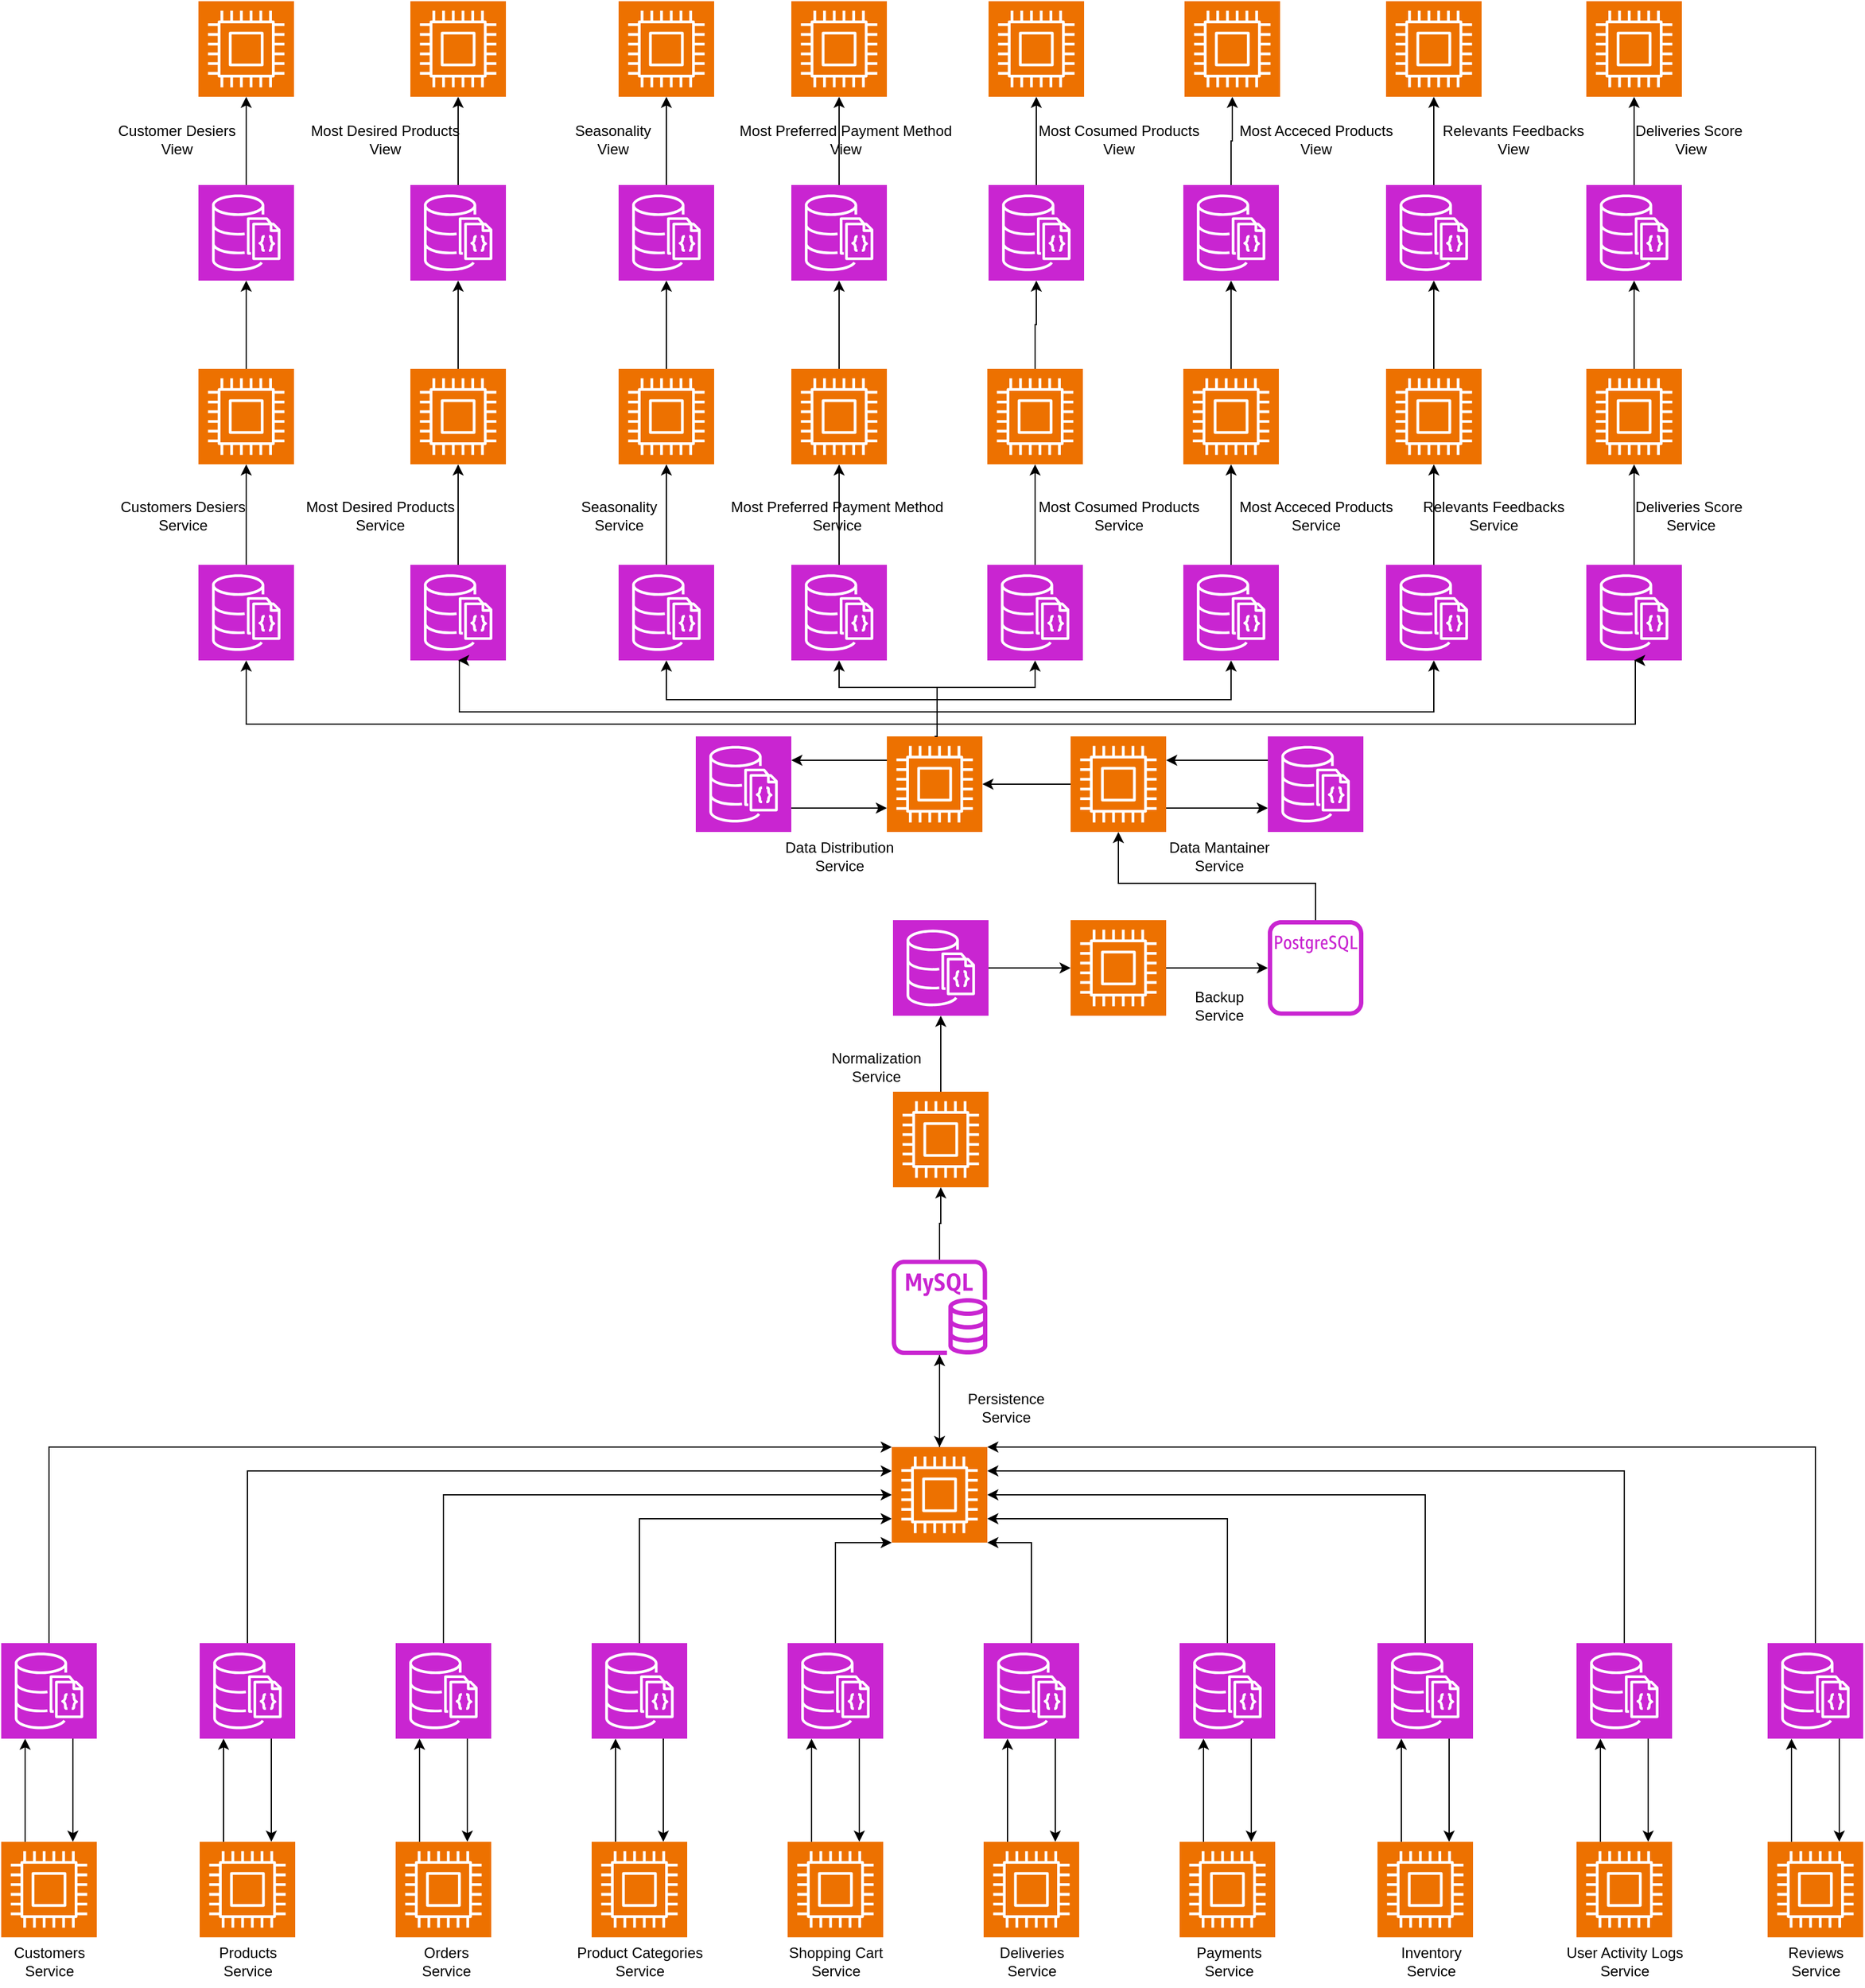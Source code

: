 <mxfile version="24.7.17">
  <diagram name="Página-1" id="aEjdef9hXo9N8EUUk8QP">
    <mxGraphModel dx="2876" dy="2366" grid="1" gridSize="10" guides="1" tooltips="1" connect="1" arrows="1" fold="1" page="1" pageScale="1" pageWidth="827" pageHeight="1169" math="0" shadow="0">
      <root>
        <mxCell id="0" />
        <mxCell id="1" parent="0" />
        <mxCell id="WJp8ILU4OvAt7XPxl4bj-1" value="" style="sketch=0;points=[[0,0,0],[0.25,0,0],[0.5,0,0],[0.75,0,0],[1,0,0],[0,1,0],[0.25,1,0],[0.5,1,0],[0.75,1,0],[1,1,0],[0,0.25,0],[0,0.5,0],[0,0.75,0],[1,0.25,0],[1,0.5,0],[1,0.75,0]];outlineConnect=0;fontColor=#232F3E;fillColor=#ED7100;strokeColor=#ffffff;dashed=0;verticalLabelPosition=bottom;verticalAlign=top;align=center;html=1;fontSize=12;fontStyle=0;aspect=fixed;shape=mxgraph.aws4.resourceIcon;resIcon=mxgraph.aws4.compute;" parent="1" vertex="1">
          <mxGeometry x="-775" y="982.1" width="78" height="78" as="geometry" />
        </mxCell>
        <mxCell id="WJp8ILU4OvAt7XPxl4bj-2" value="Customers&lt;div&gt;Service&lt;/div&gt;" style="text;html=1;align=center;verticalAlign=middle;resizable=0;points=[];autosize=1;strokeColor=none;fillColor=none;" parent="1" vertex="1">
          <mxGeometry x="-776" y="1060.1" width="80" height="40" as="geometry" />
        </mxCell>
        <mxCell id="WJp8ILU4OvAt7XPxl4bj-3" value="" style="sketch=0;points=[[0,0,0],[0.25,0,0],[0.5,0,0],[0.75,0,0],[1,0,0],[0,1,0],[0.25,1,0],[0.5,1,0],[0.75,1,0],[1,1,0],[0,0.25,0],[0,0.5,0],[0,0.75,0],[1,0.25,0],[1,0.5,0],[1,0.75,0]];outlineConnect=0;fontColor=#232F3E;fillColor=#ED7100;strokeColor=#ffffff;dashed=0;verticalLabelPosition=bottom;verticalAlign=top;align=center;html=1;fontSize=12;fontStyle=0;aspect=fixed;shape=mxgraph.aws4.resourceIcon;resIcon=mxgraph.aws4.compute;" parent="1" vertex="1">
          <mxGeometry x="-613" y="982.1" width="78" height="78" as="geometry" />
        </mxCell>
        <mxCell id="WJp8ILU4OvAt7XPxl4bj-4" value="Products&lt;div&gt;Service&lt;/div&gt;" style="text;html=1;align=center;verticalAlign=middle;resizable=0;points=[];autosize=1;strokeColor=none;fillColor=none;" parent="1" vertex="1">
          <mxGeometry x="-609" y="1060.1" width="70" height="40" as="geometry" />
        </mxCell>
        <mxCell id="WJp8ILU4OvAt7XPxl4bj-5" value="" style="sketch=0;points=[[0,0,0],[0.25,0,0],[0.5,0,0],[0.75,0,0],[1,0,0],[0,1,0],[0.25,1,0],[0.5,1,0],[0.75,1,0],[1,1,0],[0,0.25,0],[0,0.5,0],[0,0.75,0],[1,0.25,0],[1,0.5,0],[1,0.75,0]];outlineConnect=0;fontColor=#232F3E;fillColor=#ED7100;strokeColor=#ffffff;dashed=0;verticalLabelPosition=bottom;verticalAlign=top;align=center;html=1;fontSize=12;fontStyle=0;aspect=fixed;shape=mxgraph.aws4.resourceIcon;resIcon=mxgraph.aws4.compute;" parent="1" vertex="1">
          <mxGeometry x="-453" y="982.1" width="78" height="78" as="geometry" />
        </mxCell>
        <mxCell id="WJp8ILU4OvAt7XPxl4bj-6" value="Orders&lt;div&gt;Service&lt;/div&gt;" style="text;html=1;align=center;verticalAlign=middle;resizable=0;points=[];autosize=1;strokeColor=none;fillColor=none;" parent="1" vertex="1">
          <mxGeometry x="-442" y="1060" width="60" height="40" as="geometry" />
        </mxCell>
        <mxCell id="wwz7xgjNKE8kyuAEJLff-23" value="" style="edgeStyle=orthogonalEdgeStyle;rounded=0;orthogonalLoop=1;jettySize=auto;html=1;entryX=0.25;entryY=1;entryDx=0;entryDy=0;entryPerimeter=0;exitX=0.25;exitY=0;exitDx=0;exitDy=0;exitPerimeter=0;" parent="1" source="WJp8ILU4OvAt7XPxl4bj-7" target="wwz7xgjNKE8kyuAEJLff-13" edge="1">
          <mxGeometry relative="1" as="geometry" />
        </mxCell>
        <mxCell id="WJp8ILU4OvAt7XPxl4bj-7" value="" style="sketch=0;points=[[0,0,0],[0.25,0,0],[0.5,0,0],[0.75,0,0],[1,0,0],[0,1,0],[0.25,1,0],[0.5,1,0],[0.75,1,0],[1,1,0],[0,0.25,0],[0,0.5,0],[0,0.75,0],[1,0.25,0],[1,0.5,0],[1,0.75,0]];outlineConnect=0;fontColor=#232F3E;fillColor=#ED7100;strokeColor=#ffffff;dashed=0;verticalLabelPosition=bottom;verticalAlign=top;align=center;html=1;fontSize=12;fontStyle=0;aspect=fixed;shape=mxgraph.aws4.resourceIcon;resIcon=mxgraph.aws4.compute;" parent="1" vertex="1">
          <mxGeometry x="-293" y="982.1" width="78" height="78" as="geometry" />
        </mxCell>
        <mxCell id="WJp8ILU4OvAt7XPxl4bj-8" value="Product Categories&lt;div&gt;Service&lt;/div&gt;" style="text;html=1;align=center;verticalAlign=middle;resizable=0;points=[];autosize=1;strokeColor=none;fillColor=none;" parent="1" vertex="1">
          <mxGeometry x="-319" y="1060.1" width="130" height="40" as="geometry" />
        </mxCell>
        <mxCell id="WJp8ILU4OvAt7XPxl4bj-9" value="" style="sketch=0;points=[[0,0,0],[0.25,0,0],[0.5,0,0],[0.75,0,0],[1,0,0],[0,1,0],[0.25,1,0],[0.5,1,0],[0.75,1,0],[1,1,0],[0,0.25,0],[0,0.5,0],[0,0.75,0],[1,0.25,0],[1,0.5,0],[1,0.75,0]];outlineConnect=0;fontColor=#232F3E;fillColor=#ED7100;strokeColor=#ffffff;dashed=0;verticalLabelPosition=bottom;verticalAlign=top;align=center;html=1;fontSize=12;fontStyle=0;aspect=fixed;shape=mxgraph.aws4.resourceIcon;resIcon=mxgraph.aws4.compute;" parent="1" vertex="1">
          <mxGeometry x="-133" y="982.1" width="78" height="78" as="geometry" />
        </mxCell>
        <mxCell id="WJp8ILU4OvAt7XPxl4bj-10" value="Shopping Cart&lt;div&gt;Service&lt;/div&gt;" style="text;html=1;align=center;verticalAlign=middle;resizable=0;points=[];autosize=1;strokeColor=none;fillColor=none;" parent="1" vertex="1">
          <mxGeometry x="-144" y="1060" width="100" height="40" as="geometry" />
        </mxCell>
        <mxCell id="WJp8ILU4OvAt7XPxl4bj-11" value="" style="sketch=0;points=[[0,0,0],[0.25,0,0],[0.5,0,0],[0.75,0,0],[1,0,0],[0,1,0],[0.25,1,0],[0.5,1,0],[0.75,1,0],[1,1,0],[0,0.25,0],[0,0.5,0],[0,0.75,0],[1,0.25,0],[1,0.5,0],[1,0.75,0]];outlineConnect=0;fontColor=#232F3E;fillColor=#ED7100;strokeColor=#ffffff;dashed=0;verticalLabelPosition=bottom;verticalAlign=top;align=center;html=1;fontSize=12;fontStyle=0;aspect=fixed;shape=mxgraph.aws4.resourceIcon;resIcon=mxgraph.aws4.compute;" parent="1" vertex="1">
          <mxGeometry x="27" y="982.1" width="78" height="78" as="geometry" />
        </mxCell>
        <mxCell id="WJp8ILU4OvAt7XPxl4bj-12" value="Payments&lt;div&gt;Service&lt;/div&gt;" style="text;html=1;align=center;verticalAlign=middle;resizable=0;points=[];autosize=1;strokeColor=none;fillColor=none;" parent="1" vertex="1">
          <mxGeometry x="187" y="1060.1" width="80" height="40" as="geometry" />
        </mxCell>
        <mxCell id="WJp8ILU4OvAt7XPxl4bj-13" value="" style="sketch=0;points=[[0,0,0],[0.25,0,0],[0.5,0,0],[0.75,0,0],[1,0,0],[0,1,0],[0.25,1,0],[0.5,1,0],[0.75,1,0],[1,1,0],[0,0.25,0],[0,0.5,0],[0,0.75,0],[1,0.25,0],[1,0.5,0],[1,0.75,0]];outlineConnect=0;fontColor=#232F3E;fillColor=#ED7100;strokeColor=#ffffff;dashed=0;verticalLabelPosition=bottom;verticalAlign=top;align=center;html=1;fontSize=12;fontStyle=0;aspect=fixed;shape=mxgraph.aws4.resourceIcon;resIcon=mxgraph.aws4.compute;" parent="1" vertex="1">
          <mxGeometry x="187" y="982.1" width="78" height="78" as="geometry" />
        </mxCell>
        <mxCell id="WJp8ILU4OvAt7XPxl4bj-14" value="Inventory&lt;div&gt;Service&lt;/div&gt;" style="text;html=1;align=center;verticalAlign=middle;resizable=0;points=[];autosize=1;strokeColor=none;fillColor=none;" parent="1" vertex="1">
          <mxGeometry x="356.5" y="1060" width="70" height="40" as="geometry" />
        </mxCell>
        <mxCell id="WJp8ILU4OvAt7XPxl4bj-15" value="" style="sketch=0;points=[[0,0,0],[0.25,0,0],[0.5,0,0],[0.75,0,0],[1,0,0],[0,1,0],[0.25,1,0],[0.5,1,0],[0.75,1,0],[1,1,0],[0,0.25,0],[0,0.5,0],[0,0.75,0],[1,0.25,0],[1,0.5,0],[1,0.75,0]];outlineConnect=0;fontColor=#232F3E;fillColor=#ED7100;strokeColor=#ffffff;dashed=0;verticalLabelPosition=bottom;verticalAlign=top;align=center;html=1;fontSize=12;fontStyle=0;aspect=fixed;shape=mxgraph.aws4.resourceIcon;resIcon=mxgraph.aws4.compute;" parent="1" vertex="1">
          <mxGeometry x="348.5" y="982.1" width="78" height="78" as="geometry" />
        </mxCell>
        <mxCell id="WJp8ILU4OvAt7XPxl4bj-16" value="User Activity Logs&lt;div&gt;Service&lt;/div&gt;" style="text;html=1;align=center;verticalAlign=middle;resizable=0;points=[];autosize=1;strokeColor=none;fillColor=none;" parent="1" vertex="1">
          <mxGeometry x="490" y="1060" width="120" height="40" as="geometry" />
        </mxCell>
        <mxCell id="WJp8ILU4OvAt7XPxl4bj-17" value="" style="sketch=0;points=[[0,0,0],[0.25,0,0],[0.5,0,0],[0.75,0,0],[1,0,0],[0,1,0],[0.25,1,0],[0.5,1,0],[0.75,1,0],[1,1,0],[0,0.25,0],[0,0.5,0],[0,0.75,0],[1,0.25,0],[1,0.5,0],[1,0.75,0]];outlineConnect=0;fontColor=#232F3E;fillColor=#ED7100;strokeColor=#ffffff;dashed=0;verticalLabelPosition=bottom;verticalAlign=top;align=center;html=1;fontSize=12;fontStyle=0;aspect=fixed;shape=mxgraph.aws4.resourceIcon;resIcon=mxgraph.aws4.compute;" parent="1" vertex="1">
          <mxGeometry x="511" y="982.1" width="78" height="78" as="geometry" />
        </mxCell>
        <mxCell id="WJp8ILU4OvAt7XPxl4bj-18" value="Reviews&lt;div&gt;Service&lt;/div&gt;" style="text;html=1;align=center;verticalAlign=middle;resizable=0;points=[];autosize=1;strokeColor=none;fillColor=none;" parent="1" vertex="1">
          <mxGeometry x="671" y="1060.1" width="70" height="40" as="geometry" />
        </mxCell>
        <mxCell id="WJp8ILU4OvAt7XPxl4bj-19" value="" style="sketch=0;points=[[0,0,0],[0.25,0,0],[0.5,0,0],[0.75,0,0],[1,0,0],[0,1,0],[0.25,1,0],[0.5,1,0],[0.75,1,0],[1,1,0],[0,0.25,0],[0,0.5,0],[0,0.75,0],[1,0.25,0],[1,0.5,0],[1,0.75,0]];outlineConnect=0;fontColor=#232F3E;fillColor=#ED7100;strokeColor=#ffffff;dashed=0;verticalLabelPosition=bottom;verticalAlign=top;align=center;html=1;fontSize=12;fontStyle=0;aspect=fixed;shape=mxgraph.aws4.resourceIcon;resIcon=mxgraph.aws4.compute;" parent="1" vertex="1">
          <mxGeometry x="667" y="982.1" width="78" height="78" as="geometry" />
        </mxCell>
        <mxCell id="WJp8ILU4OvAt7XPxl4bj-20" value="&lt;div&gt;Deliveries Score&amp;nbsp;&lt;/div&gt;&lt;div&gt;Service&lt;/div&gt;" style="text;html=1;align=center;verticalAlign=middle;resizable=0;points=[];autosize=1;strokeColor=none;fillColor=none;" parent="1" vertex="1">
          <mxGeometry x="549" y="-120" width="110" height="40" as="geometry" />
        </mxCell>
        <mxCell id="5ioleAXIlVk-9cds-b61-2" value="" style="sketch=0;points=[[0,0,0],[0.25,0,0],[0.5,0,0],[0.75,0,0],[1,0,0],[0,1,0],[0.25,1,0],[0.5,1,0],[0.75,1,0],[1,1,0],[0,0.25,0],[0,0.5,0],[0,0.75,0],[1,0.25,0],[1,0.5,0],[1,0.75,0]];outlineConnect=0;fontColor=#232F3E;fillColor=#ED7100;strokeColor=#ffffff;dashed=0;verticalLabelPosition=bottom;verticalAlign=top;align=center;html=1;fontSize=12;fontStyle=0;aspect=fixed;shape=mxgraph.aws4.resourceIcon;resIcon=mxgraph.aws4.compute;" parent="1" vertex="1">
          <mxGeometry x="-47" y="370" width="78" height="78" as="geometry" />
        </mxCell>
        <mxCell id="5ioleAXIlVk-9cds-b61-17" value="&lt;div&gt;Normalization&lt;/div&gt;&lt;div&gt;Service&lt;/div&gt;" style="text;html=1;align=center;verticalAlign=middle;resizable=0;points=[];autosize=1;strokeColor=none;fillColor=none;" parent="1" vertex="1">
          <mxGeometry x="-111" y="330" width="100" height="40" as="geometry" />
        </mxCell>
        <mxCell id="5ioleAXIlVk-9cds-b61-34" value="" style="sketch=0;points=[[0,0,0],[0.25,0,0],[0.5,0,0],[0.75,0,0],[1,0,0],[0,1,0],[0.25,1,0],[0.5,1,0],[0.75,1,0],[1,1,0],[0,0.25,0],[0,0.5,0],[0,0.75,0],[1,0.25,0],[1,0.5,0],[1,0.75,0]];outlineConnect=0;fontColor=#232F3E;fillColor=#ED7100;strokeColor=#ffffff;dashed=0;verticalLabelPosition=bottom;verticalAlign=top;align=center;html=1;fontSize=12;fontStyle=0;aspect=fixed;shape=mxgraph.aws4.resourceIcon;resIcon=mxgraph.aws4.compute;" parent="1" vertex="1">
          <mxGeometry x="-52" y="80" width="78" height="78" as="geometry" />
        </mxCell>
        <mxCell id="5ioleAXIlVk-9cds-b61-36" value="" style="sketch=0;points=[[0,0,0],[0.25,0,0],[0.5,0,0],[0.75,0,0],[1,0,0],[0,1,0],[0.25,1,0],[0.5,1,0],[0.75,1,0],[1,1,0],[0,0.25,0],[0,0.5,0],[0,0.75,0],[1,0.25,0],[1,0.5,0],[1,0.75,0]];outlineConnect=0;fontColor=#232F3E;fillColor=#C925D1;strokeColor=#ffffff;dashed=0;verticalLabelPosition=bottom;verticalAlign=top;align=center;html=1;fontSize=12;fontStyle=0;aspect=fixed;shape=mxgraph.aws4.resourceIcon;resIcon=mxgraph.aws4.documentdb_with_mongodb_compatibility;" parent="1" vertex="1">
          <mxGeometry x="-208" y="80" width="78" height="78" as="geometry" />
        </mxCell>
        <mxCell id="5ioleAXIlVk-9cds-b61-37" style="edgeStyle=orthogonalEdgeStyle;rounded=0;orthogonalLoop=1;jettySize=auto;html=1;entryX=1;entryY=0.25;entryDx=0;entryDy=0;entryPerimeter=0;exitX=0;exitY=0.25;exitDx=0;exitDy=0;exitPerimeter=0;" parent="1" source="5ioleAXIlVk-9cds-b61-34" target="5ioleAXIlVk-9cds-b61-36" edge="1">
          <mxGeometry relative="1" as="geometry" />
        </mxCell>
        <mxCell id="5ioleAXIlVk-9cds-b61-38" style="edgeStyle=orthogonalEdgeStyle;rounded=0;orthogonalLoop=1;jettySize=auto;html=1;entryX=0;entryY=0.75;entryDx=0;entryDy=0;entryPerimeter=0;exitX=1;exitY=0.75;exitDx=0;exitDy=0;exitPerimeter=0;" parent="1" source="5ioleAXIlVk-9cds-b61-36" target="5ioleAXIlVk-9cds-b61-34" edge="1">
          <mxGeometry relative="1" as="geometry" />
        </mxCell>
        <mxCell id="5ioleAXIlVk-9cds-b61-39" value="Data Distribution&lt;div&gt;Service&lt;/div&gt;" style="text;html=1;align=center;verticalAlign=middle;resizable=0;points=[];autosize=1;strokeColor=none;fillColor=none;" parent="1" vertex="1">
          <mxGeometry x="-146" y="158" width="110" height="40" as="geometry" />
        </mxCell>
        <mxCell id="5ioleAXIlVk-9cds-b61-136" value="" style="edgeStyle=orthogonalEdgeStyle;rounded=0;orthogonalLoop=1;jettySize=auto;html=1;" parent="1" source="5ioleAXIlVk-9cds-b61-40" target="5ioleAXIlVk-9cds-b61-128" edge="1">
          <mxGeometry relative="1" as="geometry" />
        </mxCell>
        <mxCell id="5ioleAXIlVk-9cds-b61-40" value="" style="sketch=0;points=[[0,0,0],[0.25,0,0],[0.5,0,0],[0.75,0,0],[1,0,0],[0,1,0],[0.25,1,0],[0.5,1,0],[0.75,1,0],[1,1,0],[0,0.25,0],[0,0.5,0],[0,0.75,0],[1,0.25,0],[1,0.5,0],[1,0.75,0]];outlineConnect=0;fontColor=#232F3E;fillColor=#ED7100;strokeColor=#ffffff;dashed=0;verticalLabelPosition=bottom;verticalAlign=top;align=center;html=1;fontSize=12;fontStyle=0;aspect=fixed;shape=mxgraph.aws4.resourceIcon;resIcon=mxgraph.aws4.compute;" parent="1" vertex="1">
          <mxGeometry x="-614" y="-220" width="78" height="78" as="geometry" />
        </mxCell>
        <mxCell id="5ioleAXIlVk-9cds-b61-41" value="Customers Desiers&lt;div&gt;Service&lt;/div&gt;" style="text;html=1;align=center;verticalAlign=middle;resizable=0;points=[];autosize=1;strokeColor=none;fillColor=none;" parent="1" vertex="1">
          <mxGeometry x="-692" y="-120" width="130" height="40" as="geometry" />
        </mxCell>
        <mxCell id="5ioleAXIlVk-9cds-b61-145" value="" style="edgeStyle=orthogonalEdgeStyle;rounded=0;orthogonalLoop=1;jettySize=auto;html=1;" parent="1" source="5ioleAXIlVk-9cds-b61-42" target="5ioleAXIlVk-9cds-b61-129" edge="1">
          <mxGeometry relative="1" as="geometry" />
        </mxCell>
        <mxCell id="5ioleAXIlVk-9cds-b61-42" value="" style="sketch=0;points=[[0,0,0],[0.25,0,0],[0.5,0,0],[0.75,0,0],[1,0,0],[0,1,0],[0.25,1,0],[0.5,1,0],[0.75,1,0],[1,1,0],[0,0.25,0],[0,0.5,0],[0,0.75,0],[1,0.25,0],[1,0.5,0],[1,0.75,0]];outlineConnect=0;fontColor=#232F3E;fillColor=#ED7100;strokeColor=#ffffff;dashed=0;verticalLabelPosition=bottom;verticalAlign=top;align=center;html=1;fontSize=12;fontStyle=0;aspect=fixed;shape=mxgraph.aws4.resourceIcon;resIcon=mxgraph.aws4.compute;" parent="1" vertex="1">
          <mxGeometry x="-441" y="-220" width="78" height="78" as="geometry" />
        </mxCell>
        <mxCell id="5ioleAXIlVk-9cds-b61-43" value="Most Desired Products&lt;div&gt;Service&lt;/div&gt;" style="text;html=1;align=center;verticalAlign=middle;resizable=0;points=[];autosize=1;strokeColor=none;fillColor=none;" parent="1" vertex="1">
          <mxGeometry x="-536" y="-120" width="140" height="40" as="geometry" />
        </mxCell>
        <mxCell id="5ioleAXIlVk-9cds-b61-146" value="" style="edgeStyle=orthogonalEdgeStyle;rounded=0;orthogonalLoop=1;jettySize=auto;html=1;" parent="1" source="5ioleAXIlVk-9cds-b61-44" target="5ioleAXIlVk-9cds-b61-130" edge="1">
          <mxGeometry relative="1" as="geometry" />
        </mxCell>
        <mxCell id="5ioleAXIlVk-9cds-b61-44" value="" style="sketch=0;points=[[0,0,0],[0.25,0,0],[0.5,0,0],[0.75,0,0],[1,0,0],[0,1,0],[0.25,1,0],[0.5,1,0],[0.75,1,0],[1,1,0],[0,0.25,0],[0,0.5,0],[0,0.75,0],[1,0.25,0],[1,0.5,0],[1,0.75,0]];outlineConnect=0;fontColor=#232F3E;fillColor=#ED7100;strokeColor=#ffffff;dashed=0;verticalLabelPosition=bottom;verticalAlign=top;align=center;html=1;fontSize=12;fontStyle=0;aspect=fixed;shape=mxgraph.aws4.resourceIcon;resIcon=mxgraph.aws4.compute;" parent="1" vertex="1">
          <mxGeometry x="-271" y="-220" width="78" height="78" as="geometry" />
        </mxCell>
        <mxCell id="5ioleAXIlVk-9cds-b61-45" value="Seasonality&lt;div&gt;Service&lt;/div&gt;" style="text;html=1;align=center;verticalAlign=middle;resizable=0;points=[];autosize=1;strokeColor=none;fillColor=none;" parent="1" vertex="1">
          <mxGeometry x="-316" y="-120" width="90" height="40" as="geometry" />
        </mxCell>
        <mxCell id="5ioleAXIlVk-9cds-b61-147" value="" style="edgeStyle=orthogonalEdgeStyle;rounded=0;orthogonalLoop=1;jettySize=auto;html=1;" parent="1" source="5ioleAXIlVk-9cds-b61-46" target="5ioleAXIlVk-9cds-b61-131" edge="1">
          <mxGeometry relative="1" as="geometry" />
        </mxCell>
        <mxCell id="5ioleAXIlVk-9cds-b61-46" value="" style="sketch=0;points=[[0,0,0],[0.25,0,0],[0.5,0,0],[0.75,0,0],[1,0,0],[0,1,0],[0.25,1,0],[0.5,1,0],[0.75,1,0],[1,1,0],[0,0.25,0],[0,0.5,0],[0,0.75,0],[1,0.25,0],[1,0.5,0],[1,0.75,0]];outlineConnect=0;fontColor=#232F3E;fillColor=#ED7100;strokeColor=#ffffff;dashed=0;verticalLabelPosition=bottom;verticalAlign=top;align=center;html=1;fontSize=12;fontStyle=0;aspect=fixed;shape=mxgraph.aws4.resourceIcon;resIcon=mxgraph.aws4.compute;" parent="1" vertex="1">
          <mxGeometry x="-130" y="-220" width="78" height="78" as="geometry" />
        </mxCell>
        <mxCell id="5ioleAXIlVk-9cds-b61-47" value="Most Preferred Payment Method&lt;div&gt;Service&lt;/div&gt;" style="text;html=1;align=center;verticalAlign=middle;resizable=0;points=[];autosize=1;strokeColor=none;fillColor=none;" parent="1" vertex="1">
          <mxGeometry x="-193" y="-120" width="200" height="40" as="geometry" />
        </mxCell>
        <mxCell id="5ioleAXIlVk-9cds-b61-148" value="" style="edgeStyle=orthogonalEdgeStyle;rounded=0;orthogonalLoop=1;jettySize=auto;html=1;" parent="1" source="5ioleAXIlVk-9cds-b61-48" target="5ioleAXIlVk-9cds-b61-132" edge="1">
          <mxGeometry relative="1" as="geometry" />
        </mxCell>
        <mxCell id="5ioleAXIlVk-9cds-b61-48" value="" style="sketch=0;points=[[0,0,0],[0.25,0,0],[0.5,0,0],[0.75,0,0],[1,0,0],[0,1,0],[0.25,1,0],[0.5,1,0],[0.75,1,0],[1,1,0],[0,0.25,0],[0,0.5,0],[0,0.75,0],[1,0.25,0],[1,0.5,0],[1,0.75,0]];outlineConnect=0;fontColor=#232F3E;fillColor=#ED7100;strokeColor=#ffffff;dashed=0;verticalLabelPosition=bottom;verticalAlign=top;align=center;html=1;fontSize=12;fontStyle=0;aspect=fixed;shape=mxgraph.aws4.resourceIcon;resIcon=mxgraph.aws4.compute;" parent="1" vertex="1">
          <mxGeometry x="30" y="-220" width="78" height="78" as="geometry" />
        </mxCell>
        <mxCell id="5ioleAXIlVk-9cds-b61-49" value="Most Cosumed Products&lt;div&gt;Service&lt;/div&gt;" style="text;html=1;align=center;verticalAlign=middle;resizable=0;points=[];autosize=1;strokeColor=none;fillColor=none;" parent="1" vertex="1">
          <mxGeometry x="62" y="-120" width="150" height="40" as="geometry" />
        </mxCell>
        <mxCell id="5ioleAXIlVk-9cds-b61-73" value="" style="edgeStyle=orthogonalEdgeStyle;rounded=0;orthogonalLoop=1;jettySize=auto;html=1;" parent="1" source="5ioleAXIlVk-9cds-b61-50" target="5ioleAXIlVk-9cds-b61-40" edge="1">
          <mxGeometry relative="1" as="geometry" />
        </mxCell>
        <mxCell id="5ioleAXIlVk-9cds-b61-50" value="" style="sketch=0;points=[[0,0,0],[0.25,0,0],[0.5,0,0],[0.75,0,0],[1,0,0],[0,1,0],[0.25,1,0],[0.5,1,0],[0.75,1,0],[1,1,0],[0,0.25,0],[0,0.5,0],[0,0.75,0],[1,0.25,0],[1,0.5,0],[1,0.75,0]];outlineConnect=0;fontColor=#232F3E;fillColor=#C925D1;strokeColor=#ffffff;dashed=0;verticalLabelPosition=bottom;verticalAlign=top;align=center;html=1;fontSize=12;fontStyle=0;aspect=fixed;shape=mxgraph.aws4.resourceIcon;resIcon=mxgraph.aws4.documentdb_with_mongodb_compatibility;" parent="1" vertex="1">
          <mxGeometry x="-614" y="-60" width="78" height="78" as="geometry" />
        </mxCell>
        <mxCell id="5ioleAXIlVk-9cds-b61-74" value="" style="edgeStyle=orthogonalEdgeStyle;rounded=0;orthogonalLoop=1;jettySize=auto;html=1;" parent="1" source="5ioleAXIlVk-9cds-b61-51" target="5ioleAXIlVk-9cds-b61-42" edge="1">
          <mxGeometry relative="1" as="geometry" />
        </mxCell>
        <mxCell id="5ioleAXIlVk-9cds-b61-51" value="" style="sketch=0;points=[[0,0,0],[0.25,0,0],[0.5,0,0],[0.75,0,0],[1,0,0],[0,1,0],[0.25,1,0],[0.5,1,0],[0.75,1,0],[1,1,0],[0,0.25,0],[0,0.5,0],[0,0.75,0],[1,0.25,0],[1,0.5,0],[1,0.75,0]];outlineConnect=0;fontColor=#232F3E;fillColor=#C925D1;strokeColor=#ffffff;dashed=0;verticalLabelPosition=bottom;verticalAlign=top;align=center;html=1;fontSize=12;fontStyle=0;aspect=fixed;shape=mxgraph.aws4.resourceIcon;resIcon=mxgraph.aws4.documentdb_with_mongodb_compatibility;" parent="1" vertex="1">
          <mxGeometry x="-441" y="-60" width="78" height="78" as="geometry" />
        </mxCell>
        <mxCell id="5ioleAXIlVk-9cds-b61-75" value="" style="edgeStyle=orthogonalEdgeStyle;rounded=0;orthogonalLoop=1;jettySize=auto;html=1;" parent="1" source="5ioleAXIlVk-9cds-b61-52" target="5ioleAXIlVk-9cds-b61-44" edge="1">
          <mxGeometry relative="1" as="geometry" />
        </mxCell>
        <mxCell id="5ioleAXIlVk-9cds-b61-52" value="" style="sketch=0;points=[[0,0,0],[0.25,0,0],[0.5,0,0],[0.75,0,0],[1,0,0],[0,1,0],[0.25,1,0],[0.5,1,0],[0.75,1,0],[1,1,0],[0,0.25,0],[0,0.5,0],[0,0.75,0],[1,0.25,0],[1,0.5,0],[1,0.75,0]];outlineConnect=0;fontColor=#232F3E;fillColor=#C925D1;strokeColor=#ffffff;dashed=0;verticalLabelPosition=bottom;verticalAlign=top;align=center;html=1;fontSize=12;fontStyle=0;aspect=fixed;shape=mxgraph.aws4.resourceIcon;resIcon=mxgraph.aws4.documentdb_with_mongodb_compatibility;" parent="1" vertex="1">
          <mxGeometry x="-271" y="-60" width="78" height="78" as="geometry" />
        </mxCell>
        <mxCell id="5ioleAXIlVk-9cds-b61-76" value="" style="edgeStyle=orthogonalEdgeStyle;rounded=0;orthogonalLoop=1;jettySize=auto;html=1;" parent="1" source="5ioleAXIlVk-9cds-b61-53" target="5ioleAXIlVk-9cds-b61-46" edge="1">
          <mxGeometry relative="1" as="geometry" />
        </mxCell>
        <mxCell id="5ioleAXIlVk-9cds-b61-53" value="" style="sketch=0;points=[[0,0,0],[0.25,0,0],[0.5,0,0],[0.75,0,0],[1,0,0],[0,1,0],[0.25,1,0],[0.5,1,0],[0.75,1,0],[1,1,0],[0,0.25,0],[0,0.5,0],[0,0.75,0],[1,0.25,0],[1,0.5,0],[1,0.75,0]];outlineConnect=0;fontColor=#232F3E;fillColor=#C925D1;strokeColor=#ffffff;dashed=0;verticalLabelPosition=bottom;verticalAlign=top;align=center;html=1;fontSize=12;fontStyle=0;aspect=fixed;shape=mxgraph.aws4.resourceIcon;resIcon=mxgraph.aws4.documentdb_with_mongodb_compatibility;" parent="1" vertex="1">
          <mxGeometry x="-130" y="-60" width="78" height="78" as="geometry" />
        </mxCell>
        <mxCell id="5ioleAXIlVk-9cds-b61-77" value="" style="edgeStyle=orthogonalEdgeStyle;rounded=0;orthogonalLoop=1;jettySize=auto;html=1;" parent="1" source="5ioleAXIlVk-9cds-b61-54" target="5ioleAXIlVk-9cds-b61-48" edge="1">
          <mxGeometry relative="1" as="geometry" />
        </mxCell>
        <mxCell id="5ioleAXIlVk-9cds-b61-54" value="" style="sketch=0;points=[[0,0,0],[0.25,0,0],[0.5,0,0],[0.75,0,0],[1,0,0],[0,1,0],[0.25,1,0],[0.5,1,0],[0.75,1,0],[1,1,0],[0,0.25,0],[0,0.5,0],[0,0.75,0],[1,0.25,0],[1,0.5,0],[1,0.75,0]];outlineConnect=0;fontColor=#232F3E;fillColor=#C925D1;strokeColor=#ffffff;dashed=0;verticalLabelPosition=bottom;verticalAlign=top;align=center;html=1;fontSize=12;fontStyle=0;aspect=fixed;shape=mxgraph.aws4.resourceIcon;resIcon=mxgraph.aws4.documentdb_with_mongodb_compatibility;" parent="1" vertex="1">
          <mxGeometry x="30" y="-60" width="78" height="78" as="geometry" />
        </mxCell>
        <mxCell id="5ioleAXIlVk-9cds-b61-78" value="" style="edgeStyle=orthogonalEdgeStyle;rounded=0;orthogonalLoop=1;jettySize=auto;html=1;" parent="1" source="5ioleAXIlVk-9cds-b61-55" target="5ioleAXIlVk-9cds-b61-56" edge="1">
          <mxGeometry relative="1" as="geometry" />
        </mxCell>
        <mxCell id="5ioleAXIlVk-9cds-b61-55" value="" style="sketch=0;points=[[0,0,0],[0.25,0,0],[0.5,0,0],[0.75,0,0],[1,0,0],[0,1,0],[0.25,1,0],[0.5,1,0],[0.75,1,0],[1,1,0],[0,0.25,0],[0,0.5,0],[0,0.75,0],[1,0.25,0],[1,0.5,0],[1,0.75,0]];outlineConnect=0;fontColor=#232F3E;fillColor=#C925D1;strokeColor=#ffffff;dashed=0;verticalLabelPosition=bottom;verticalAlign=top;align=center;html=1;fontSize=12;fontStyle=0;aspect=fixed;shape=mxgraph.aws4.resourceIcon;resIcon=mxgraph.aws4.documentdb_with_mongodb_compatibility;" parent="1" vertex="1">
          <mxGeometry x="190" y="-60" width="78" height="78" as="geometry" />
        </mxCell>
        <mxCell id="5ioleAXIlVk-9cds-b61-149" value="" style="edgeStyle=orthogonalEdgeStyle;rounded=0;orthogonalLoop=1;jettySize=auto;html=1;" parent="1" source="5ioleAXIlVk-9cds-b61-56" target="5ioleAXIlVk-9cds-b61-133" edge="1">
          <mxGeometry relative="1" as="geometry" />
        </mxCell>
        <mxCell id="5ioleAXIlVk-9cds-b61-56" value="" style="sketch=0;points=[[0,0,0],[0.25,0,0],[0.5,0,0],[0.75,0,0],[1,0,0],[0,1,0],[0.25,1,0],[0.5,1,0],[0.75,1,0],[1,1,0],[0,0.25,0],[0,0.5,0],[0,0.75,0],[1,0.25,0],[1,0.5,0],[1,0.75,0]];outlineConnect=0;fontColor=#232F3E;fillColor=#ED7100;strokeColor=#ffffff;dashed=0;verticalLabelPosition=bottom;verticalAlign=top;align=center;html=1;fontSize=12;fontStyle=0;aspect=fixed;shape=mxgraph.aws4.resourceIcon;resIcon=mxgraph.aws4.compute;" parent="1" vertex="1">
          <mxGeometry x="190" y="-220" width="78" height="78" as="geometry" />
        </mxCell>
        <mxCell id="5ioleAXIlVk-9cds-b61-57" value="Most Acceced Products&lt;div&gt;Service&lt;/div&gt;" style="text;html=1;align=center;verticalAlign=middle;resizable=0;points=[];autosize=1;strokeColor=none;fillColor=none;" parent="1" vertex="1">
          <mxGeometry x="223" y="-120" width="150" height="40" as="geometry" />
        </mxCell>
        <mxCell id="5ioleAXIlVk-9cds-b61-150" value="" style="edgeStyle=orthogonalEdgeStyle;rounded=0;orthogonalLoop=1;jettySize=auto;html=1;" parent="1" source="5ioleAXIlVk-9cds-b61-58" target="5ioleAXIlVk-9cds-b61-134" edge="1">
          <mxGeometry relative="1" as="geometry" />
        </mxCell>
        <mxCell id="5ioleAXIlVk-9cds-b61-58" value="" style="sketch=0;points=[[0,0,0],[0.25,0,0],[0.5,0,0],[0.75,0,0],[1,0,0],[0,1,0],[0.25,1,0],[0.5,1,0],[0.75,1,0],[1,1,0],[0,0.25,0],[0,0.5,0],[0,0.75,0],[1,0.25,0],[1,0.5,0],[1,0.75,0]];outlineConnect=0;fontColor=#232F3E;fillColor=#ED7100;strokeColor=#ffffff;dashed=0;verticalLabelPosition=bottom;verticalAlign=top;align=center;html=1;fontSize=12;fontStyle=0;aspect=fixed;shape=mxgraph.aws4.resourceIcon;resIcon=mxgraph.aws4.compute;" parent="1" vertex="1">
          <mxGeometry x="355.5" y="-220" width="78" height="78" as="geometry" />
        </mxCell>
        <mxCell id="5ioleAXIlVk-9cds-b61-59" value="&lt;div&gt;&lt;span style=&quot;background-color: initial;&quot;&gt;Relevants Feedbacks&lt;/span&gt;&lt;br&gt;&lt;/div&gt;&lt;div&gt;Service&lt;/div&gt;" style="text;html=1;align=center;verticalAlign=middle;resizable=0;points=[];autosize=1;strokeColor=none;fillColor=none;" parent="1" vertex="1">
          <mxGeometry x="373" y="-120" width="140" height="40" as="geometry" />
        </mxCell>
        <mxCell id="5ioleAXIlVk-9cds-b61-60" value="Deliveries&lt;div&gt;Service&lt;/div&gt;" style="text;html=1;align=center;verticalAlign=middle;resizable=0;points=[];autosize=1;strokeColor=none;fillColor=none;" parent="1" vertex="1">
          <mxGeometry x="26" y="1060.1" width="80" height="40" as="geometry" />
        </mxCell>
        <mxCell id="5ioleAXIlVk-9cds-b61-151" value="" style="edgeStyle=orthogonalEdgeStyle;rounded=0;orthogonalLoop=1;jettySize=auto;html=1;" parent="1" source="5ioleAXIlVk-9cds-b61-61" target="5ioleAXIlVk-9cds-b61-135" edge="1">
          <mxGeometry relative="1" as="geometry" />
        </mxCell>
        <mxCell id="5ioleAXIlVk-9cds-b61-61" value="" style="sketch=0;points=[[0,0,0],[0.25,0,0],[0.5,0,0],[0.75,0,0],[1,0,0],[0,1,0],[0.25,1,0],[0.5,1,0],[0.75,1,0],[1,1,0],[0,0.25,0],[0,0.5,0],[0,0.75,0],[1,0.25,0],[1,0.5,0],[1,0.75,0]];outlineConnect=0;fontColor=#232F3E;fillColor=#ED7100;strokeColor=#ffffff;dashed=0;verticalLabelPosition=bottom;verticalAlign=top;align=center;html=1;fontSize=12;fontStyle=0;aspect=fixed;shape=mxgraph.aws4.resourceIcon;resIcon=mxgraph.aws4.compute;" parent="1" vertex="1">
          <mxGeometry x="519" y="-220" width="78" height="78" as="geometry" />
        </mxCell>
        <mxCell id="5ioleAXIlVk-9cds-b61-79" value="" style="edgeStyle=orthogonalEdgeStyle;rounded=0;orthogonalLoop=1;jettySize=auto;html=1;" parent="1" source="5ioleAXIlVk-9cds-b61-62" target="5ioleAXIlVk-9cds-b61-58" edge="1">
          <mxGeometry relative="1" as="geometry" />
        </mxCell>
        <mxCell id="5ioleAXIlVk-9cds-b61-62" value="" style="sketch=0;points=[[0,0,0],[0.25,0,0],[0.5,0,0],[0.75,0,0],[1,0,0],[0,1,0],[0.25,1,0],[0.5,1,0],[0.75,1,0],[1,1,0],[0,0.25,0],[0,0.5,0],[0,0.75,0],[1,0.25,0],[1,0.5,0],[1,0.75,0]];outlineConnect=0;fontColor=#232F3E;fillColor=#C925D1;strokeColor=#ffffff;dashed=0;verticalLabelPosition=bottom;verticalAlign=top;align=center;html=1;fontSize=12;fontStyle=0;aspect=fixed;shape=mxgraph.aws4.resourceIcon;resIcon=mxgraph.aws4.documentdb_with_mongodb_compatibility;" parent="1" vertex="1">
          <mxGeometry x="355.5" y="-60" width="78" height="78" as="geometry" />
        </mxCell>
        <mxCell id="5ioleAXIlVk-9cds-b61-80" value="" style="edgeStyle=orthogonalEdgeStyle;rounded=0;orthogonalLoop=1;jettySize=auto;html=1;" parent="1" source="5ioleAXIlVk-9cds-b61-63" target="5ioleAXIlVk-9cds-b61-61" edge="1">
          <mxGeometry relative="1" as="geometry" />
        </mxCell>
        <mxCell id="5ioleAXIlVk-9cds-b61-63" value="" style="sketch=0;points=[[0,0,0],[0.25,0,0],[0.5,0,0],[0.75,0,0],[1,0,0],[0,1,0],[0.25,1,0],[0.5,1,0],[0.75,1,0],[1,1,0],[0,0.25,0],[0,0.5,0],[0,0.75,0],[1,0.25,0],[1,0.5,0],[1,0.75,0]];outlineConnect=0;fontColor=#232F3E;fillColor=#C925D1;strokeColor=#ffffff;dashed=0;verticalLabelPosition=bottom;verticalAlign=top;align=center;html=1;fontSize=12;fontStyle=0;aspect=fixed;shape=mxgraph.aws4.resourceIcon;resIcon=mxgraph.aws4.documentdb_with_mongodb_compatibility;" parent="1" vertex="1">
          <mxGeometry x="519" y="-60" width="78" height="78" as="geometry" />
        </mxCell>
        <mxCell id="5ioleAXIlVk-9cds-b61-64" style="edgeStyle=orthogonalEdgeStyle;rounded=0;orthogonalLoop=1;jettySize=auto;html=1;entryX=0.5;entryY=1;entryDx=0;entryDy=0;entryPerimeter=0;" parent="1" source="5ioleAXIlVk-9cds-b61-34" target="5ioleAXIlVk-9cds-b61-50" edge="1">
          <mxGeometry relative="1" as="geometry">
            <Array as="points">
              <mxPoint x="-11" y="70" />
              <mxPoint x="-575" y="70" />
            </Array>
          </mxGeometry>
        </mxCell>
        <mxCell id="5ioleAXIlVk-9cds-b61-65" style="edgeStyle=orthogonalEdgeStyle;rounded=0;orthogonalLoop=1;jettySize=auto;html=1;entryX=0.5;entryY=1;entryDx=0;entryDy=0;entryPerimeter=0;" parent="1" source="5ioleAXIlVk-9cds-b61-34" target="5ioleAXIlVk-9cds-b61-51" edge="1">
          <mxGeometry relative="1" as="geometry">
            <Array as="points">
              <mxPoint x="-11" y="60" />
              <mxPoint x="-401" y="60" />
              <mxPoint x="-401" y="18" />
            </Array>
          </mxGeometry>
        </mxCell>
        <mxCell id="5ioleAXIlVk-9cds-b61-66" style="edgeStyle=orthogonalEdgeStyle;rounded=0;orthogonalLoop=1;jettySize=auto;html=1;entryX=0.5;entryY=1;entryDx=0;entryDy=0;entryPerimeter=0;" parent="1" source="5ioleAXIlVk-9cds-b61-34" target="5ioleAXIlVk-9cds-b61-52" edge="1">
          <mxGeometry relative="1" as="geometry">
            <Array as="points">
              <mxPoint x="-11" y="50" />
              <mxPoint x="-232" y="50" />
            </Array>
          </mxGeometry>
        </mxCell>
        <mxCell id="5ioleAXIlVk-9cds-b61-67" style="edgeStyle=orthogonalEdgeStyle;rounded=0;orthogonalLoop=1;jettySize=auto;html=1;entryX=0.5;entryY=1;entryDx=0;entryDy=0;entryPerimeter=0;" parent="1" source="5ioleAXIlVk-9cds-b61-34" target="5ioleAXIlVk-9cds-b61-53" edge="1">
          <mxGeometry relative="1" as="geometry">
            <Array as="points">
              <mxPoint x="-11" y="40" />
              <mxPoint x="-91" y="40" />
            </Array>
          </mxGeometry>
        </mxCell>
        <mxCell id="5ioleAXIlVk-9cds-b61-68" style="edgeStyle=orthogonalEdgeStyle;rounded=0;orthogonalLoop=1;jettySize=auto;html=1;" parent="1" source="5ioleAXIlVk-9cds-b61-34" target="5ioleAXIlVk-9cds-b61-54" edge="1">
          <mxGeometry relative="1" as="geometry">
            <Array as="points">
              <mxPoint x="-11" y="40" />
              <mxPoint x="69" y="40" />
            </Array>
          </mxGeometry>
        </mxCell>
        <mxCell id="5ioleAXIlVk-9cds-b61-69" style="edgeStyle=orthogonalEdgeStyle;rounded=0;orthogonalLoop=1;jettySize=auto;html=1;entryX=0.5;entryY=1;entryDx=0;entryDy=0;entryPerimeter=0;" parent="1" source="5ioleAXIlVk-9cds-b61-34" target="5ioleAXIlVk-9cds-b61-55" edge="1">
          <mxGeometry relative="1" as="geometry">
            <Array as="points">
              <mxPoint x="-11" y="50" />
              <mxPoint x="229" y="50" />
            </Array>
          </mxGeometry>
        </mxCell>
        <mxCell id="5ioleAXIlVk-9cds-b61-70" style="edgeStyle=orthogonalEdgeStyle;rounded=0;orthogonalLoop=1;jettySize=auto;html=1;entryX=0.5;entryY=1;entryDx=0;entryDy=0;entryPerimeter=0;exitX=0.5;exitY=0;exitDx=0;exitDy=0;exitPerimeter=0;" parent="1" source="5ioleAXIlVk-9cds-b61-34" target="5ioleAXIlVk-9cds-b61-62" edge="1">
          <mxGeometry relative="1" as="geometry">
            <Array as="points">
              <mxPoint x="-11" y="80" />
              <mxPoint x="-11" y="60" />
              <mxPoint x="395" y="60" />
            </Array>
          </mxGeometry>
        </mxCell>
        <mxCell id="5ioleAXIlVk-9cds-b61-71" style="edgeStyle=orthogonalEdgeStyle;rounded=0;orthogonalLoop=1;jettySize=auto;html=1;entryX=0.5;entryY=1;entryDx=0;entryDy=0;entryPerimeter=0;" parent="1" target="5ioleAXIlVk-9cds-b61-63" edge="1">
          <mxGeometry relative="1" as="geometry">
            <mxPoint x="-11" y="80" as="sourcePoint" />
            <Array as="points">
              <mxPoint x="-11" y="70" />
              <mxPoint x="559" y="70" />
              <mxPoint x="559" y="18" />
            </Array>
          </mxGeometry>
        </mxCell>
        <mxCell id="5ioleAXIlVk-9cds-b61-98" value="" style="sketch=0;outlineConnect=0;fontColor=#232F3E;gradientColor=none;fillColor=#C925D1;strokeColor=none;dashed=0;verticalLabelPosition=bottom;verticalAlign=top;align=center;html=1;fontSize=12;fontStyle=0;aspect=fixed;pointerEvents=1;shape=mxgraph.aws4.rds_postgresql_instance_alt;" parent="1" vertex="1">
          <mxGeometry x="259" y="230" width="78" height="78" as="geometry" />
        </mxCell>
        <mxCell id="5ioleAXIlVk-9cds-b61-101" value="" style="edgeStyle=orthogonalEdgeStyle;rounded=0;orthogonalLoop=1;jettySize=auto;html=1;" parent="1" source="5ioleAXIlVk-9cds-b61-99" target="5ioleAXIlVk-9cds-b61-98" edge="1">
          <mxGeometry relative="1" as="geometry" />
        </mxCell>
        <mxCell id="5ioleAXIlVk-9cds-b61-99" value="" style="sketch=0;points=[[0,0,0],[0.25,0,0],[0.5,0,0],[0.75,0,0],[1,0,0],[0,1,0],[0.25,1,0],[0.5,1,0],[0.75,1,0],[1,1,0],[0,0.25,0],[0,0.5,0],[0,0.75,0],[1,0.25,0],[1,0.5,0],[1,0.75,0]];outlineConnect=0;fontColor=#232F3E;fillColor=#ED7100;strokeColor=#ffffff;dashed=0;verticalLabelPosition=bottom;verticalAlign=top;align=center;html=1;fontSize=12;fontStyle=0;aspect=fixed;shape=mxgraph.aws4.resourceIcon;resIcon=mxgraph.aws4.compute;" parent="1" vertex="1">
          <mxGeometry x="98" y="230" width="78" height="78" as="geometry" />
        </mxCell>
        <mxCell id="5ioleAXIlVk-9cds-b61-102" value="Backup&lt;div&gt;Service&lt;/div&gt;" style="text;html=1;align=center;verticalAlign=middle;resizable=0;points=[];autosize=1;strokeColor=none;fillColor=none;" parent="1" vertex="1">
          <mxGeometry x="189" y="280" width="60" height="40" as="geometry" />
        </mxCell>
        <mxCell id="5ioleAXIlVk-9cds-b61-107" value="" style="sketch=0;points=[[0,0,0],[0.25,0,0],[0.5,0,0],[0.75,0,0],[1,0,0],[0,1,0],[0.25,1,0],[0.5,1,0],[0.75,1,0],[1,1,0],[0,0.25,0],[0,0.5,0],[0,0.75,0],[1,0.25,0],[1,0.5,0],[1,0.75,0]];outlineConnect=0;fontColor=#232F3E;fillColor=#ED7100;strokeColor=#ffffff;dashed=0;verticalLabelPosition=bottom;verticalAlign=top;align=center;html=1;fontSize=12;fontStyle=0;aspect=fixed;shape=mxgraph.aws4.resourceIcon;resIcon=mxgraph.aws4.compute;" parent="1" vertex="1">
          <mxGeometry x="-614" y="-520" width="78" height="78" as="geometry" />
        </mxCell>
        <mxCell id="5ioleAXIlVk-9cds-b61-108" value="" style="sketch=0;points=[[0,0,0],[0.25,0,0],[0.5,0,0],[0.75,0,0],[1,0,0],[0,1,0],[0.25,1,0],[0.5,1,0],[0.75,1,0],[1,1,0],[0,0.25,0],[0,0.5,0],[0,0.75,0],[1,0.25,0],[1,0.5,0],[1,0.75,0]];outlineConnect=0;fontColor=#232F3E;fillColor=#ED7100;strokeColor=#ffffff;dashed=0;verticalLabelPosition=bottom;verticalAlign=top;align=center;html=1;fontSize=12;fontStyle=0;aspect=fixed;shape=mxgraph.aws4.resourceIcon;resIcon=mxgraph.aws4.compute;" parent="1" vertex="1">
          <mxGeometry x="-441" y="-520" width="78" height="78" as="geometry" />
        </mxCell>
        <mxCell id="5ioleAXIlVk-9cds-b61-109" value="" style="sketch=0;points=[[0,0,0],[0.25,0,0],[0.5,0,0],[0.75,0,0],[1,0,0],[0,1,0],[0.25,1,0],[0.5,1,0],[0.75,1,0],[1,1,0],[0,0.25,0],[0,0.5,0],[0,0.75,0],[1,0.25,0],[1,0.5,0],[1,0.75,0]];outlineConnect=0;fontColor=#232F3E;fillColor=#ED7100;strokeColor=#ffffff;dashed=0;verticalLabelPosition=bottom;verticalAlign=top;align=center;html=1;fontSize=12;fontStyle=0;aspect=fixed;shape=mxgraph.aws4.resourceIcon;resIcon=mxgraph.aws4.compute;" parent="1" vertex="1">
          <mxGeometry x="-271" y="-520" width="78" height="78" as="geometry" />
        </mxCell>
        <mxCell id="5ioleAXIlVk-9cds-b61-110" value="" style="sketch=0;points=[[0,0,0],[0.25,0,0],[0.5,0,0],[0.75,0,0],[1,0,0],[0,1,0],[0.25,1,0],[0.5,1,0],[0.75,1,0],[1,1,0],[0,0.25,0],[0,0.5,0],[0,0.75,0],[1,0.25,0],[1,0.5,0],[1,0.75,0]];outlineConnect=0;fontColor=#232F3E;fillColor=#ED7100;strokeColor=#ffffff;dashed=0;verticalLabelPosition=bottom;verticalAlign=top;align=center;html=1;fontSize=12;fontStyle=0;aspect=fixed;shape=mxgraph.aws4.resourceIcon;resIcon=mxgraph.aws4.compute;" parent="1" vertex="1">
          <mxGeometry x="-130" y="-520" width="78" height="78" as="geometry" />
        </mxCell>
        <mxCell id="5ioleAXIlVk-9cds-b61-111" value="" style="sketch=0;points=[[0,0,0],[0.25,0,0],[0.5,0,0],[0.75,0,0],[1,0,0],[0,1,0],[0.25,1,0],[0.5,1,0],[0.75,1,0],[1,1,0],[0,0.25,0],[0,0.5,0],[0,0.75,0],[1,0.25,0],[1,0.5,0],[1,0.75,0]];outlineConnect=0;fontColor=#232F3E;fillColor=#ED7100;strokeColor=#ffffff;dashed=0;verticalLabelPosition=bottom;verticalAlign=top;align=center;html=1;fontSize=12;fontStyle=0;aspect=fixed;shape=mxgraph.aws4.resourceIcon;resIcon=mxgraph.aws4.compute;" parent="1" vertex="1">
          <mxGeometry x="31" y="-520" width="78" height="78" as="geometry" />
        </mxCell>
        <mxCell id="5ioleAXIlVk-9cds-b61-112" value="" style="sketch=0;points=[[0,0,0],[0.25,0,0],[0.5,0,0],[0.75,0,0],[1,0,0],[0,1,0],[0.25,1,0],[0.5,1,0],[0.75,1,0],[1,1,0],[0,0.25,0],[0,0.5,0],[0,0.75,0],[1,0.25,0],[1,0.5,0],[1,0.75,0]];outlineConnect=0;fontColor=#232F3E;fillColor=#ED7100;strokeColor=#ffffff;dashed=0;verticalLabelPosition=bottom;verticalAlign=top;align=center;html=1;fontSize=12;fontStyle=0;aspect=fixed;shape=mxgraph.aws4.resourceIcon;resIcon=mxgraph.aws4.compute;" parent="1" vertex="1">
          <mxGeometry x="191" y="-520" width="78" height="78" as="geometry" />
        </mxCell>
        <mxCell id="5ioleAXIlVk-9cds-b61-113" value="" style="sketch=0;points=[[0,0,0],[0.25,0,0],[0.5,0,0],[0.75,0,0],[1,0,0],[0,1,0],[0.25,1,0],[0.5,1,0],[0.75,1,0],[1,1,0],[0,0.25,0],[0,0.5,0],[0,0.75,0],[1,0.25,0],[1,0.5,0],[1,0.75,0]];outlineConnect=0;fontColor=#232F3E;fillColor=#ED7100;strokeColor=#ffffff;dashed=0;verticalLabelPosition=bottom;verticalAlign=top;align=center;html=1;fontSize=12;fontStyle=0;aspect=fixed;shape=mxgraph.aws4.resourceIcon;resIcon=mxgraph.aws4.compute;" parent="1" vertex="1">
          <mxGeometry x="355.5" y="-520" width="78" height="78" as="geometry" />
        </mxCell>
        <mxCell id="5ioleAXIlVk-9cds-b61-114" value="" style="sketch=0;points=[[0,0,0],[0.25,0,0],[0.5,0,0],[0.75,0,0],[1,0,0],[0,1,0],[0.25,1,0],[0.5,1,0],[0.75,1,0],[1,1,0],[0,0.25,0],[0,0.5,0],[0,0.75,0],[1,0.25,0],[1,0.5,0],[1,0.75,0]];outlineConnect=0;fontColor=#232F3E;fillColor=#ED7100;strokeColor=#ffffff;dashed=0;verticalLabelPosition=bottom;verticalAlign=top;align=center;html=1;fontSize=12;fontStyle=0;aspect=fixed;shape=mxgraph.aws4.resourceIcon;resIcon=mxgraph.aws4.compute;" parent="1" vertex="1">
          <mxGeometry x="519" y="-520" width="78" height="78" as="geometry" />
        </mxCell>
        <mxCell id="5ioleAXIlVk-9cds-b61-127" value="" style="edgeStyle=orthogonalEdgeStyle;rounded=0;orthogonalLoop=1;jettySize=auto;html=1;" parent="1" source="5ioleAXIlVk-9cds-b61-124" target="5ioleAXIlVk-9cds-b61-99" edge="1">
          <mxGeometry relative="1" as="geometry" />
        </mxCell>
        <mxCell id="5ioleAXIlVk-9cds-b61-124" value="" style="sketch=0;points=[[0,0,0],[0.25,0,0],[0.5,0,0],[0.75,0,0],[1,0,0],[0,1,0],[0.25,1,0],[0.5,1,0],[0.75,1,0],[1,1,0],[0,0.25,0],[0,0.5,0],[0,0.75,0],[1,0.25,0],[1,0.5,0],[1,0.75,0]];outlineConnect=0;fontColor=#232F3E;fillColor=#C925D1;strokeColor=#ffffff;dashed=0;verticalLabelPosition=bottom;verticalAlign=top;align=center;html=1;fontSize=12;fontStyle=0;aspect=fixed;shape=mxgraph.aws4.resourceIcon;resIcon=mxgraph.aws4.documentdb_with_mongodb_compatibility;" parent="1" vertex="1">
          <mxGeometry x="-47" y="230" width="78" height="78" as="geometry" />
        </mxCell>
        <mxCell id="5ioleAXIlVk-9cds-b61-125" style="edgeStyle=orthogonalEdgeStyle;rounded=0;orthogonalLoop=1;jettySize=auto;html=1;entryX=0.5;entryY=1;entryDx=0;entryDy=0;entryPerimeter=0;" parent="1" source="5ioleAXIlVk-9cds-b61-2" target="5ioleAXIlVk-9cds-b61-124" edge="1">
          <mxGeometry relative="1" as="geometry" />
        </mxCell>
        <mxCell id="5ioleAXIlVk-9cds-b61-137" value="" style="edgeStyle=orthogonalEdgeStyle;rounded=0;orthogonalLoop=1;jettySize=auto;html=1;" parent="1" source="5ioleAXIlVk-9cds-b61-128" target="5ioleAXIlVk-9cds-b61-107" edge="1">
          <mxGeometry relative="1" as="geometry" />
        </mxCell>
        <mxCell id="5ioleAXIlVk-9cds-b61-128" value="" style="sketch=0;points=[[0,0,0],[0.25,0,0],[0.5,0,0],[0.75,0,0],[1,0,0],[0,1,0],[0.25,1,0],[0.5,1,0],[0.75,1,0],[1,1,0],[0,0.25,0],[0,0.5,0],[0,0.75,0],[1,0.25,0],[1,0.5,0],[1,0.75,0]];outlineConnect=0;fontColor=#232F3E;fillColor=#C925D1;strokeColor=#ffffff;dashed=0;verticalLabelPosition=bottom;verticalAlign=top;align=center;html=1;fontSize=12;fontStyle=0;aspect=fixed;shape=mxgraph.aws4.resourceIcon;resIcon=mxgraph.aws4.documentdb_with_mongodb_compatibility;" parent="1" vertex="1">
          <mxGeometry x="-614" y="-370" width="78" height="78" as="geometry" />
        </mxCell>
        <mxCell id="5ioleAXIlVk-9cds-b61-138" value="" style="edgeStyle=orthogonalEdgeStyle;rounded=0;orthogonalLoop=1;jettySize=auto;html=1;" parent="1" source="5ioleAXIlVk-9cds-b61-129" target="5ioleAXIlVk-9cds-b61-108" edge="1">
          <mxGeometry relative="1" as="geometry" />
        </mxCell>
        <mxCell id="5ioleAXIlVk-9cds-b61-129" value="" style="sketch=0;points=[[0,0,0],[0.25,0,0],[0.5,0,0],[0.75,0,0],[1,0,0],[0,1,0],[0.25,1,0],[0.5,1,0],[0.75,1,0],[1,1,0],[0,0.25,0],[0,0.5,0],[0,0.75,0],[1,0.25,0],[1,0.5,0],[1,0.75,0]];outlineConnect=0;fontColor=#232F3E;fillColor=#C925D1;strokeColor=#ffffff;dashed=0;verticalLabelPosition=bottom;verticalAlign=top;align=center;html=1;fontSize=12;fontStyle=0;aspect=fixed;shape=mxgraph.aws4.resourceIcon;resIcon=mxgraph.aws4.documentdb_with_mongodb_compatibility;" parent="1" vertex="1">
          <mxGeometry x="-441" y="-370" width="78" height="78" as="geometry" />
        </mxCell>
        <mxCell id="5ioleAXIlVk-9cds-b61-139" value="" style="edgeStyle=orthogonalEdgeStyle;rounded=0;orthogonalLoop=1;jettySize=auto;html=1;" parent="1" source="5ioleAXIlVk-9cds-b61-130" target="5ioleAXIlVk-9cds-b61-109" edge="1">
          <mxGeometry relative="1" as="geometry" />
        </mxCell>
        <mxCell id="5ioleAXIlVk-9cds-b61-130" value="" style="sketch=0;points=[[0,0,0],[0.25,0,0],[0.5,0,0],[0.75,0,0],[1,0,0],[0,1,0],[0.25,1,0],[0.5,1,0],[0.75,1,0],[1,1,0],[0,0.25,0],[0,0.5,0],[0,0.75,0],[1,0.25,0],[1,0.5,0],[1,0.75,0]];outlineConnect=0;fontColor=#232F3E;fillColor=#C925D1;strokeColor=#ffffff;dashed=0;verticalLabelPosition=bottom;verticalAlign=top;align=center;html=1;fontSize=12;fontStyle=0;aspect=fixed;shape=mxgraph.aws4.resourceIcon;resIcon=mxgraph.aws4.documentdb_with_mongodb_compatibility;" parent="1" vertex="1">
          <mxGeometry x="-271" y="-370" width="78" height="78" as="geometry" />
        </mxCell>
        <mxCell id="5ioleAXIlVk-9cds-b61-140" value="" style="edgeStyle=orthogonalEdgeStyle;rounded=0;orthogonalLoop=1;jettySize=auto;html=1;" parent="1" source="5ioleAXIlVk-9cds-b61-131" target="5ioleAXIlVk-9cds-b61-110" edge="1">
          <mxGeometry relative="1" as="geometry" />
        </mxCell>
        <mxCell id="5ioleAXIlVk-9cds-b61-131" value="" style="sketch=0;points=[[0,0,0],[0.25,0,0],[0.5,0,0],[0.75,0,0],[1,0,0],[0,1,0],[0.25,1,0],[0.5,1,0],[0.75,1,0],[1,1,0],[0,0.25,0],[0,0.5,0],[0,0.75,0],[1,0.25,0],[1,0.5,0],[1,0.75,0]];outlineConnect=0;fontColor=#232F3E;fillColor=#C925D1;strokeColor=#ffffff;dashed=0;verticalLabelPosition=bottom;verticalAlign=top;align=center;html=1;fontSize=12;fontStyle=0;aspect=fixed;shape=mxgraph.aws4.resourceIcon;resIcon=mxgraph.aws4.documentdb_with_mongodb_compatibility;" parent="1" vertex="1">
          <mxGeometry x="-130" y="-370" width="78" height="78" as="geometry" />
        </mxCell>
        <mxCell id="5ioleAXIlVk-9cds-b61-141" value="" style="edgeStyle=orthogonalEdgeStyle;rounded=0;orthogonalLoop=1;jettySize=auto;html=1;" parent="1" source="5ioleAXIlVk-9cds-b61-132" target="5ioleAXIlVk-9cds-b61-111" edge="1">
          <mxGeometry relative="1" as="geometry" />
        </mxCell>
        <mxCell id="5ioleAXIlVk-9cds-b61-132" value="" style="sketch=0;points=[[0,0,0],[0.25,0,0],[0.5,0,0],[0.75,0,0],[1,0,0],[0,1,0],[0.25,1,0],[0.5,1,0],[0.75,1,0],[1,1,0],[0,0.25,0],[0,0.5,0],[0,0.75,0],[1,0.25,0],[1,0.5,0],[1,0.75,0]];outlineConnect=0;fontColor=#232F3E;fillColor=#C925D1;strokeColor=#ffffff;dashed=0;verticalLabelPosition=bottom;verticalAlign=top;align=center;html=1;fontSize=12;fontStyle=0;aspect=fixed;shape=mxgraph.aws4.resourceIcon;resIcon=mxgraph.aws4.documentdb_with_mongodb_compatibility;" parent="1" vertex="1">
          <mxGeometry x="31" y="-370" width="78" height="78" as="geometry" />
        </mxCell>
        <mxCell id="5ioleAXIlVk-9cds-b61-142" value="" style="edgeStyle=orthogonalEdgeStyle;rounded=0;orthogonalLoop=1;jettySize=auto;html=1;" parent="1" source="5ioleAXIlVk-9cds-b61-133" target="5ioleAXIlVk-9cds-b61-112" edge="1">
          <mxGeometry relative="1" as="geometry" />
        </mxCell>
        <mxCell id="5ioleAXIlVk-9cds-b61-133" value="" style="sketch=0;points=[[0,0,0],[0.25,0,0],[0.5,0,0],[0.75,0,0],[1,0,0],[0,1,0],[0.25,1,0],[0.5,1,0],[0.75,1,0],[1,1,0],[0,0.25,0],[0,0.5,0],[0,0.75,0],[1,0.25,0],[1,0.5,0],[1,0.75,0]];outlineConnect=0;fontColor=#232F3E;fillColor=#C925D1;strokeColor=#ffffff;dashed=0;verticalLabelPosition=bottom;verticalAlign=top;align=center;html=1;fontSize=12;fontStyle=0;aspect=fixed;shape=mxgraph.aws4.resourceIcon;resIcon=mxgraph.aws4.documentdb_with_mongodb_compatibility;" parent="1" vertex="1">
          <mxGeometry x="190" y="-370" width="78" height="78" as="geometry" />
        </mxCell>
        <mxCell id="5ioleAXIlVk-9cds-b61-143" value="" style="edgeStyle=orthogonalEdgeStyle;rounded=0;orthogonalLoop=1;jettySize=auto;html=1;" parent="1" source="5ioleAXIlVk-9cds-b61-134" target="5ioleAXIlVk-9cds-b61-113" edge="1">
          <mxGeometry relative="1" as="geometry" />
        </mxCell>
        <mxCell id="5ioleAXIlVk-9cds-b61-134" value="" style="sketch=0;points=[[0,0,0],[0.25,0,0],[0.5,0,0],[0.75,0,0],[1,0,0],[0,1,0],[0.25,1,0],[0.5,1,0],[0.75,1,0],[1,1,0],[0,0.25,0],[0,0.5,0],[0,0.75,0],[1,0.25,0],[1,0.5,0],[1,0.75,0]];outlineConnect=0;fontColor=#232F3E;fillColor=#C925D1;strokeColor=#ffffff;dashed=0;verticalLabelPosition=bottom;verticalAlign=top;align=center;html=1;fontSize=12;fontStyle=0;aspect=fixed;shape=mxgraph.aws4.resourceIcon;resIcon=mxgraph.aws4.documentdb_with_mongodb_compatibility;" parent="1" vertex="1">
          <mxGeometry x="355.5" y="-370" width="78" height="78" as="geometry" />
        </mxCell>
        <mxCell id="5ioleAXIlVk-9cds-b61-144" value="" style="edgeStyle=orthogonalEdgeStyle;rounded=0;orthogonalLoop=1;jettySize=auto;html=1;" parent="1" source="5ioleAXIlVk-9cds-b61-135" target="5ioleAXIlVk-9cds-b61-114" edge="1">
          <mxGeometry relative="1" as="geometry" />
        </mxCell>
        <mxCell id="5ioleAXIlVk-9cds-b61-135" value="" style="sketch=0;points=[[0,0,0],[0.25,0,0],[0.5,0,0],[0.75,0,0],[1,0,0],[0,1,0],[0.25,1,0],[0.5,1,0],[0.75,1,0],[1,1,0],[0,0.25,0],[0,0.5,0],[0,0.75,0],[1,0.25,0],[1,0.5,0],[1,0.75,0]];outlineConnect=0;fontColor=#232F3E;fillColor=#C925D1;strokeColor=#ffffff;dashed=0;verticalLabelPosition=bottom;verticalAlign=top;align=center;html=1;fontSize=12;fontStyle=0;aspect=fixed;shape=mxgraph.aws4.resourceIcon;resIcon=mxgraph.aws4.documentdb_with_mongodb_compatibility;" parent="1" vertex="1">
          <mxGeometry x="519" y="-370" width="78" height="78" as="geometry" />
        </mxCell>
        <mxCell id="5ioleAXIlVk-9cds-b61-152" value="Customer Desiers&lt;div&gt;View&lt;/div&gt;" style="text;html=1;align=center;verticalAlign=middle;resizable=0;points=[];autosize=1;strokeColor=none;fillColor=none;" parent="1" vertex="1">
          <mxGeometry x="-692" y="-427" width="120" height="40" as="geometry" />
        </mxCell>
        <mxCell id="5ioleAXIlVk-9cds-b61-154" value="Most Desired Products&lt;div&gt;View&lt;/div&gt;" style="text;html=1;align=center;verticalAlign=middle;resizable=0;points=[];autosize=1;strokeColor=none;fillColor=none;" parent="1" vertex="1">
          <mxGeometry x="-532" y="-427" width="140" height="40" as="geometry" />
        </mxCell>
        <mxCell id="5ioleAXIlVk-9cds-b61-155" value="Seasonality&lt;div&gt;View&lt;/div&gt;" style="text;html=1;align=center;verticalAlign=middle;resizable=0;points=[];autosize=1;strokeColor=none;fillColor=none;" parent="1" vertex="1">
          <mxGeometry x="-321" y="-427" width="90" height="40" as="geometry" />
        </mxCell>
        <mxCell id="5ioleAXIlVk-9cds-b61-156" value="Most Preferred Payment Method&lt;div&gt;View&lt;/div&gt;" style="text;html=1;align=center;verticalAlign=middle;resizable=0;points=[];autosize=1;strokeColor=none;fillColor=none;" parent="1" vertex="1">
          <mxGeometry x="-186" y="-427" width="200" height="40" as="geometry" />
        </mxCell>
        <mxCell id="5ioleAXIlVk-9cds-b61-157" value="Most Cosumed Products&lt;div&gt;View&lt;/div&gt;" style="text;html=1;align=center;verticalAlign=middle;resizable=0;points=[];autosize=1;strokeColor=none;fillColor=none;" parent="1" vertex="1">
          <mxGeometry x="62" y="-427" width="150" height="40" as="geometry" />
        </mxCell>
        <mxCell id="5ioleAXIlVk-9cds-b61-158" value="Most Acceced Products&lt;div&gt;View&lt;/div&gt;" style="text;html=1;align=center;verticalAlign=middle;resizable=0;points=[];autosize=1;strokeColor=none;fillColor=none;" parent="1" vertex="1">
          <mxGeometry x="223" y="-427" width="150" height="40" as="geometry" />
        </mxCell>
        <mxCell id="5ioleAXIlVk-9cds-b61-159" value="&lt;div&gt;&lt;span style=&quot;background-color: initial;&quot;&gt;Relevants Feedbacks&lt;/span&gt;&lt;br&gt;&lt;/div&gt;&lt;div&gt;View&lt;/div&gt;" style="text;html=1;align=center;verticalAlign=middle;resizable=0;points=[];autosize=1;strokeColor=none;fillColor=none;" parent="1" vertex="1">
          <mxGeometry x="389" y="-427" width="140" height="40" as="geometry" />
        </mxCell>
        <mxCell id="5ioleAXIlVk-9cds-b61-160" value="&lt;div&gt;Deliveries Score&amp;nbsp;&lt;/div&gt;&lt;div&gt;View&lt;/div&gt;" style="text;html=1;align=center;verticalAlign=middle;resizable=0;points=[];autosize=1;strokeColor=none;fillColor=none;" parent="1" vertex="1">
          <mxGeometry x="549" y="-427" width="110" height="40" as="geometry" />
        </mxCell>
        <mxCell id="wwz7xgjNKE8kyuAEJLff-4" value="" style="edgeStyle=orthogonalEdgeStyle;rounded=0;orthogonalLoop=1;jettySize=auto;html=1;" parent="1" source="wwz7xgjNKE8kyuAEJLff-3" target="5ioleAXIlVk-9cds-b61-34" edge="1">
          <mxGeometry relative="1" as="geometry" />
        </mxCell>
        <mxCell id="wwz7xgjNKE8kyuAEJLff-3" value="" style="sketch=0;points=[[0,0,0],[0.25,0,0],[0.5,0,0],[0.75,0,0],[1,0,0],[0,1,0],[0.25,1,0],[0.5,1,0],[0.75,1,0],[1,1,0],[0,0.25,0],[0,0.5,0],[0,0.75,0],[1,0.25,0],[1,0.5,0],[1,0.75,0]];outlineConnect=0;fontColor=#232F3E;fillColor=#ED7100;strokeColor=#ffffff;dashed=0;verticalLabelPosition=bottom;verticalAlign=top;align=center;html=1;fontSize=12;fontStyle=0;aspect=fixed;shape=mxgraph.aws4.resourceIcon;resIcon=mxgraph.aws4.compute;" parent="1" vertex="1">
          <mxGeometry x="98" y="80" width="78" height="78" as="geometry" />
        </mxCell>
        <mxCell id="wwz7xgjNKE8kyuAEJLff-5" style="edgeStyle=orthogonalEdgeStyle;rounded=0;orthogonalLoop=1;jettySize=auto;html=1;entryX=0.5;entryY=1;entryDx=0;entryDy=0;entryPerimeter=0;" parent="1" source="5ioleAXIlVk-9cds-b61-98" target="wwz7xgjNKE8kyuAEJLff-3" edge="1">
          <mxGeometry relative="1" as="geometry">
            <Array as="points">
              <mxPoint x="298" y="200" />
              <mxPoint x="137" y="200" />
            </Array>
          </mxGeometry>
        </mxCell>
        <mxCell id="wwz7xgjNKE8kyuAEJLff-6" value="Data Mantainer&lt;div&gt;Service&lt;/div&gt;" style="text;html=1;align=center;verticalAlign=middle;resizable=0;points=[];autosize=1;strokeColor=none;fillColor=none;" parent="1" vertex="1">
          <mxGeometry x="164" y="158" width="110" height="40" as="geometry" />
        </mxCell>
        <mxCell id="wwz7xgjNKE8kyuAEJLff-7" value="" style="sketch=0;points=[[0,0,0],[0.25,0,0],[0.5,0,0],[0.75,0,0],[1,0,0],[0,1,0],[0.25,1,0],[0.5,1,0],[0.75,1,0],[1,1,0],[0,0.25,0],[0,0.5,0],[0,0.75,0],[1,0.25,0],[1,0.5,0],[1,0.75,0]];outlineConnect=0;fontColor=#232F3E;fillColor=#C925D1;strokeColor=#ffffff;dashed=0;verticalLabelPosition=bottom;verticalAlign=top;align=center;html=1;fontSize=12;fontStyle=0;aspect=fixed;shape=mxgraph.aws4.resourceIcon;resIcon=mxgraph.aws4.documentdb_with_mongodb_compatibility;" parent="1" vertex="1">
          <mxGeometry x="259" y="80" width="78" height="78" as="geometry" />
        </mxCell>
        <mxCell id="wwz7xgjNKE8kyuAEJLff-8" style="edgeStyle=orthogonalEdgeStyle;rounded=0;orthogonalLoop=1;jettySize=auto;html=1;entryX=1;entryY=0.25;entryDx=0;entryDy=0;entryPerimeter=0;exitX=0;exitY=0.25;exitDx=0;exitDy=0;exitPerimeter=0;" parent="1" source="wwz7xgjNKE8kyuAEJLff-7" target="wwz7xgjNKE8kyuAEJLff-3" edge="1">
          <mxGeometry relative="1" as="geometry" />
        </mxCell>
        <mxCell id="wwz7xgjNKE8kyuAEJLff-9" style="edgeStyle=orthogonalEdgeStyle;rounded=0;orthogonalLoop=1;jettySize=auto;html=1;entryX=0;entryY=0.75;entryDx=0;entryDy=0;entryPerimeter=0;exitX=1;exitY=0.75;exitDx=0;exitDy=0;exitPerimeter=0;" parent="1" source="wwz7xgjNKE8kyuAEJLff-3" target="wwz7xgjNKE8kyuAEJLff-7" edge="1">
          <mxGeometry relative="1" as="geometry" />
        </mxCell>
        <mxCell id="wwz7xgjNKE8kyuAEJLff-10" value="" style="sketch=0;points=[[0,0,0],[0.25,0,0],[0.5,0,0],[0.75,0,0],[1,0,0],[0,1,0],[0.25,1,0],[0.5,1,0],[0.75,1,0],[1,1,0],[0,0.25,0],[0,0.5,0],[0,0.75,0],[1,0.25,0],[1,0.5,0],[1,0.75,0]];outlineConnect=0;fontColor=#232F3E;fillColor=#C925D1;strokeColor=#ffffff;dashed=0;verticalLabelPosition=bottom;verticalAlign=top;align=center;html=1;fontSize=12;fontStyle=0;aspect=fixed;shape=mxgraph.aws4.resourceIcon;resIcon=mxgraph.aws4.documentdb_with_mongodb_compatibility;" parent="1" vertex="1">
          <mxGeometry x="-775" y="820" width="78" height="78" as="geometry" />
        </mxCell>
        <mxCell id="wwz7xgjNKE8kyuAEJLff-11" value="" style="sketch=0;points=[[0,0,0],[0.25,0,0],[0.5,0,0],[0.75,0,0],[1,0,0],[0,1,0],[0.25,1,0],[0.5,1,0],[0.75,1,0],[1,1,0],[0,0.25,0],[0,0.5,0],[0,0.75,0],[1,0.25,0],[1,0.5,0],[1,0.75,0]];outlineConnect=0;fontColor=#232F3E;fillColor=#C925D1;strokeColor=#ffffff;dashed=0;verticalLabelPosition=bottom;verticalAlign=top;align=center;html=1;fontSize=12;fontStyle=0;aspect=fixed;shape=mxgraph.aws4.resourceIcon;resIcon=mxgraph.aws4.documentdb_with_mongodb_compatibility;" parent="1" vertex="1">
          <mxGeometry x="-613" y="820" width="78" height="78" as="geometry" />
        </mxCell>
        <mxCell id="wwz7xgjNKE8kyuAEJLff-12" value="" style="sketch=0;points=[[0,0,0],[0.25,0,0],[0.5,0,0],[0.75,0,0],[1,0,0],[0,1,0],[0.25,1,0],[0.5,1,0],[0.75,1,0],[1,1,0],[0,0.25,0],[0,0.5,0],[0,0.75,0],[1,0.25,0],[1,0.5,0],[1,0.75,0]];outlineConnect=0;fontColor=#232F3E;fillColor=#C925D1;strokeColor=#ffffff;dashed=0;verticalLabelPosition=bottom;verticalAlign=top;align=center;html=1;fontSize=12;fontStyle=0;aspect=fixed;shape=mxgraph.aws4.resourceIcon;resIcon=mxgraph.aws4.documentdb_with_mongodb_compatibility;" parent="1" vertex="1">
          <mxGeometry x="-453" y="820" width="78" height="78" as="geometry" />
        </mxCell>
        <mxCell id="wwz7xgjNKE8kyuAEJLff-13" value="" style="sketch=0;points=[[0,0,0],[0.25,0,0],[0.5,0,0],[0.75,0,0],[1,0,0],[0,1,0],[0.25,1,0],[0.5,1,0],[0.75,1,0],[1,1,0],[0,0.25,0],[0,0.5,0],[0,0.75,0],[1,0.25,0],[1,0.5,0],[1,0.75,0]];outlineConnect=0;fontColor=#232F3E;fillColor=#C925D1;strokeColor=#ffffff;dashed=0;verticalLabelPosition=bottom;verticalAlign=top;align=center;html=1;fontSize=12;fontStyle=0;aspect=fixed;shape=mxgraph.aws4.resourceIcon;resIcon=mxgraph.aws4.documentdb_with_mongodb_compatibility;" parent="1" vertex="1">
          <mxGeometry x="-293" y="820" width="78" height="78" as="geometry" />
        </mxCell>
        <mxCell id="wwz7xgjNKE8kyuAEJLff-14" value="" style="sketch=0;points=[[0,0,0],[0.25,0,0],[0.5,0,0],[0.75,0,0],[1,0,0],[0,1,0],[0.25,1,0],[0.5,1,0],[0.75,1,0],[1,1,0],[0,0.25,0],[0,0.5,0],[0,0.75,0],[1,0.25,0],[1,0.5,0],[1,0.75,0]];outlineConnect=0;fontColor=#232F3E;fillColor=#C925D1;strokeColor=#ffffff;dashed=0;verticalLabelPosition=bottom;verticalAlign=top;align=center;html=1;fontSize=12;fontStyle=0;aspect=fixed;shape=mxgraph.aws4.resourceIcon;resIcon=mxgraph.aws4.documentdb_with_mongodb_compatibility;" parent="1" vertex="1">
          <mxGeometry x="-133" y="820" width="78" height="78" as="geometry" />
        </mxCell>
        <mxCell id="wwz7xgjNKE8kyuAEJLff-15" value="" style="sketch=0;points=[[0,0,0],[0.25,0,0],[0.5,0,0],[0.75,0,0],[1,0,0],[0,1,0],[0.25,1,0],[0.5,1,0],[0.75,1,0],[1,1,0],[0,0.25,0],[0,0.5,0],[0,0.75,0],[1,0.25,0],[1,0.5,0],[1,0.75,0]];outlineConnect=0;fontColor=#232F3E;fillColor=#C925D1;strokeColor=#ffffff;dashed=0;verticalLabelPosition=bottom;verticalAlign=top;align=center;html=1;fontSize=12;fontStyle=0;aspect=fixed;shape=mxgraph.aws4.resourceIcon;resIcon=mxgraph.aws4.documentdb_with_mongodb_compatibility;" parent="1" vertex="1">
          <mxGeometry x="27" y="820" width="78" height="78" as="geometry" />
        </mxCell>
        <mxCell id="wwz7xgjNKE8kyuAEJLff-16" value="" style="sketch=0;points=[[0,0,0],[0.25,0,0],[0.5,0,0],[0.75,0,0],[1,0,0],[0,1,0],[0.25,1,0],[0.5,1,0],[0.75,1,0],[1,1,0],[0,0.25,0],[0,0.5,0],[0,0.75,0],[1,0.25,0],[1,0.5,0],[1,0.75,0]];outlineConnect=0;fontColor=#232F3E;fillColor=#C925D1;strokeColor=#ffffff;dashed=0;verticalLabelPosition=bottom;verticalAlign=top;align=center;html=1;fontSize=12;fontStyle=0;aspect=fixed;shape=mxgraph.aws4.resourceIcon;resIcon=mxgraph.aws4.documentdb_with_mongodb_compatibility;" parent="1" vertex="1">
          <mxGeometry x="187" y="820" width="78" height="78" as="geometry" />
        </mxCell>
        <mxCell id="wwz7xgjNKE8kyuAEJLff-17" value="" style="sketch=0;points=[[0,0,0],[0.25,0,0],[0.5,0,0],[0.75,0,0],[1,0,0],[0,1,0],[0.25,1,0],[0.5,1,0],[0.75,1,0],[1,1,0],[0,0.25,0],[0,0.5,0],[0,0.75,0],[1,0.25,0],[1,0.5,0],[1,0.75,0]];outlineConnect=0;fontColor=#232F3E;fillColor=#C925D1;strokeColor=#ffffff;dashed=0;verticalLabelPosition=bottom;verticalAlign=top;align=center;html=1;fontSize=12;fontStyle=0;aspect=fixed;shape=mxgraph.aws4.resourceIcon;resIcon=mxgraph.aws4.documentdb_with_mongodb_compatibility;" parent="1" vertex="1">
          <mxGeometry x="348.5" y="820" width="78" height="78" as="geometry" />
        </mxCell>
        <mxCell id="wwz7xgjNKE8kyuAEJLff-18" value="" style="sketch=0;points=[[0,0,0],[0.25,0,0],[0.5,0,0],[0.75,0,0],[1,0,0],[0,1,0],[0.25,1,0],[0.5,1,0],[0.75,1,0],[1,1,0],[0,0.25,0],[0,0.5,0],[0,0.75,0],[1,0.25,0],[1,0.5,0],[1,0.75,0]];outlineConnect=0;fontColor=#232F3E;fillColor=#C925D1;strokeColor=#ffffff;dashed=0;verticalLabelPosition=bottom;verticalAlign=top;align=center;html=1;fontSize=12;fontStyle=0;aspect=fixed;shape=mxgraph.aws4.resourceIcon;resIcon=mxgraph.aws4.documentdb_with_mongodb_compatibility;" parent="1" vertex="1">
          <mxGeometry x="511" y="820" width="78" height="78" as="geometry" />
        </mxCell>
        <mxCell id="wwz7xgjNKE8kyuAEJLff-19" value="" style="sketch=0;points=[[0,0,0],[0.25,0,0],[0.5,0,0],[0.75,0,0],[1,0,0],[0,1,0],[0.25,1,0],[0.5,1,0],[0.75,1,0],[1,1,0],[0,0.25,0],[0,0.5,0],[0,0.75,0],[1,0.25,0],[1,0.5,0],[1,0.75,0]];outlineConnect=0;fontColor=#232F3E;fillColor=#C925D1;strokeColor=#ffffff;dashed=0;verticalLabelPosition=bottom;verticalAlign=top;align=center;html=1;fontSize=12;fontStyle=0;aspect=fixed;shape=mxgraph.aws4.resourceIcon;resIcon=mxgraph.aws4.documentdb_with_mongodb_compatibility;" parent="1" vertex="1">
          <mxGeometry x="667" y="820" width="78" height="78" as="geometry" />
        </mxCell>
        <mxCell id="wwz7xgjNKE8kyuAEJLff-20" style="edgeStyle=orthogonalEdgeStyle;rounded=0;orthogonalLoop=1;jettySize=auto;html=1;entryX=0.25;entryY=1;entryDx=0;entryDy=0;entryPerimeter=0;exitX=0.25;exitY=0;exitDx=0;exitDy=0;exitPerimeter=0;" parent="1" source="WJp8ILU4OvAt7XPxl4bj-1" target="wwz7xgjNKE8kyuAEJLff-10" edge="1">
          <mxGeometry relative="1" as="geometry" />
        </mxCell>
        <mxCell id="wwz7xgjNKE8kyuAEJLff-21" style="edgeStyle=orthogonalEdgeStyle;rounded=0;orthogonalLoop=1;jettySize=auto;html=1;entryX=0.25;entryY=1;entryDx=0;entryDy=0;entryPerimeter=0;exitX=0.25;exitY=0;exitDx=0;exitDy=0;exitPerimeter=0;" parent="1" source="WJp8ILU4OvAt7XPxl4bj-3" target="wwz7xgjNKE8kyuAEJLff-11" edge="1">
          <mxGeometry relative="1" as="geometry" />
        </mxCell>
        <mxCell id="wwz7xgjNKE8kyuAEJLff-22" style="edgeStyle=orthogonalEdgeStyle;rounded=0;orthogonalLoop=1;jettySize=auto;html=1;entryX=0.25;entryY=1;entryDx=0;entryDy=0;entryPerimeter=0;exitX=0.25;exitY=0;exitDx=0;exitDy=0;exitPerimeter=0;" parent="1" source="WJp8ILU4OvAt7XPxl4bj-5" target="wwz7xgjNKE8kyuAEJLff-12" edge="1">
          <mxGeometry relative="1" as="geometry" />
        </mxCell>
        <mxCell id="wwz7xgjNKE8kyuAEJLff-24" style="edgeStyle=orthogonalEdgeStyle;rounded=0;orthogonalLoop=1;jettySize=auto;html=1;entryX=0.25;entryY=1;entryDx=0;entryDy=0;entryPerimeter=0;exitX=0.25;exitY=0;exitDx=0;exitDy=0;exitPerimeter=0;" parent="1" source="WJp8ILU4OvAt7XPxl4bj-9" target="wwz7xgjNKE8kyuAEJLff-14" edge="1">
          <mxGeometry relative="1" as="geometry" />
        </mxCell>
        <mxCell id="wwz7xgjNKE8kyuAEJLff-25" style="edgeStyle=orthogonalEdgeStyle;rounded=0;orthogonalLoop=1;jettySize=auto;html=1;entryX=0.25;entryY=1;entryDx=0;entryDy=0;entryPerimeter=0;exitX=0.25;exitY=0;exitDx=0;exitDy=0;exitPerimeter=0;" parent="1" source="WJp8ILU4OvAt7XPxl4bj-11" target="wwz7xgjNKE8kyuAEJLff-15" edge="1">
          <mxGeometry relative="1" as="geometry" />
        </mxCell>
        <mxCell id="wwz7xgjNKE8kyuAEJLff-26" style="edgeStyle=orthogonalEdgeStyle;rounded=0;orthogonalLoop=1;jettySize=auto;html=1;entryX=0.25;entryY=1;entryDx=0;entryDy=0;entryPerimeter=0;exitX=0.25;exitY=0;exitDx=0;exitDy=0;exitPerimeter=0;" parent="1" source="WJp8ILU4OvAt7XPxl4bj-13" target="wwz7xgjNKE8kyuAEJLff-16" edge="1">
          <mxGeometry relative="1" as="geometry" />
        </mxCell>
        <mxCell id="wwz7xgjNKE8kyuAEJLff-27" style="edgeStyle=orthogonalEdgeStyle;rounded=0;orthogonalLoop=1;jettySize=auto;html=1;entryX=0.25;entryY=1;entryDx=0;entryDy=0;entryPerimeter=0;exitX=0.25;exitY=0;exitDx=0;exitDy=0;exitPerimeter=0;" parent="1" source="WJp8ILU4OvAt7XPxl4bj-15" target="wwz7xgjNKE8kyuAEJLff-17" edge="1">
          <mxGeometry relative="1" as="geometry" />
        </mxCell>
        <mxCell id="wwz7xgjNKE8kyuAEJLff-28" style="edgeStyle=orthogonalEdgeStyle;rounded=0;orthogonalLoop=1;jettySize=auto;html=1;entryX=0.25;entryY=1;entryDx=0;entryDy=0;entryPerimeter=0;exitX=0.25;exitY=0;exitDx=0;exitDy=0;exitPerimeter=0;" parent="1" source="WJp8ILU4OvAt7XPxl4bj-17" target="wwz7xgjNKE8kyuAEJLff-18" edge="1">
          <mxGeometry relative="1" as="geometry" />
        </mxCell>
        <mxCell id="wwz7xgjNKE8kyuAEJLff-29" style="edgeStyle=orthogonalEdgeStyle;rounded=0;orthogonalLoop=1;jettySize=auto;html=1;entryX=0.25;entryY=1;entryDx=0;entryDy=0;entryPerimeter=0;exitX=0.25;exitY=0;exitDx=0;exitDy=0;exitPerimeter=0;" parent="1" source="WJp8ILU4OvAt7XPxl4bj-19" target="wwz7xgjNKE8kyuAEJLff-19" edge="1">
          <mxGeometry relative="1" as="geometry" />
        </mxCell>
        <mxCell id="wwz7xgjNKE8kyuAEJLff-30" style="edgeStyle=orthogonalEdgeStyle;rounded=0;orthogonalLoop=1;jettySize=auto;html=1;entryX=0.75;entryY=0;entryDx=0;entryDy=0;entryPerimeter=0;exitX=0.75;exitY=1;exitDx=0;exitDy=0;exitPerimeter=0;" parent="1" source="wwz7xgjNKE8kyuAEJLff-10" target="WJp8ILU4OvAt7XPxl4bj-1" edge="1">
          <mxGeometry relative="1" as="geometry" />
        </mxCell>
        <mxCell id="wwz7xgjNKE8kyuAEJLff-31" style="edgeStyle=orthogonalEdgeStyle;rounded=0;orthogonalLoop=1;jettySize=auto;html=1;entryX=0.75;entryY=0;entryDx=0;entryDy=0;entryPerimeter=0;exitX=0.75;exitY=1;exitDx=0;exitDy=0;exitPerimeter=0;" parent="1" source="wwz7xgjNKE8kyuAEJLff-11" target="WJp8ILU4OvAt7XPxl4bj-3" edge="1">
          <mxGeometry relative="1" as="geometry" />
        </mxCell>
        <mxCell id="wwz7xgjNKE8kyuAEJLff-32" style="edgeStyle=orthogonalEdgeStyle;rounded=0;orthogonalLoop=1;jettySize=auto;html=1;entryX=0.75;entryY=0;entryDx=0;entryDy=0;entryPerimeter=0;exitX=0.75;exitY=1;exitDx=0;exitDy=0;exitPerimeter=0;" parent="1" source="wwz7xgjNKE8kyuAEJLff-12" target="WJp8ILU4OvAt7XPxl4bj-5" edge="1">
          <mxGeometry relative="1" as="geometry" />
        </mxCell>
        <mxCell id="wwz7xgjNKE8kyuAEJLff-33" style="edgeStyle=orthogonalEdgeStyle;rounded=0;orthogonalLoop=1;jettySize=auto;html=1;entryX=0.75;entryY=0;entryDx=0;entryDy=0;entryPerimeter=0;exitX=0.75;exitY=1;exitDx=0;exitDy=0;exitPerimeter=0;" parent="1" source="wwz7xgjNKE8kyuAEJLff-13" target="WJp8ILU4OvAt7XPxl4bj-7" edge="1">
          <mxGeometry relative="1" as="geometry" />
        </mxCell>
        <mxCell id="wwz7xgjNKE8kyuAEJLff-34" style="edgeStyle=orthogonalEdgeStyle;rounded=0;orthogonalLoop=1;jettySize=auto;html=1;entryX=0.75;entryY=0;entryDx=0;entryDy=0;entryPerimeter=0;exitX=0.75;exitY=1;exitDx=0;exitDy=0;exitPerimeter=0;" parent="1" source="wwz7xgjNKE8kyuAEJLff-14" target="WJp8ILU4OvAt7XPxl4bj-9" edge="1">
          <mxGeometry relative="1" as="geometry" />
        </mxCell>
        <mxCell id="wwz7xgjNKE8kyuAEJLff-35" style="edgeStyle=orthogonalEdgeStyle;rounded=0;orthogonalLoop=1;jettySize=auto;html=1;entryX=0.75;entryY=0;entryDx=0;entryDy=0;entryPerimeter=0;exitX=0.75;exitY=1;exitDx=0;exitDy=0;exitPerimeter=0;" parent="1" source="wwz7xgjNKE8kyuAEJLff-15" target="WJp8ILU4OvAt7XPxl4bj-11" edge="1">
          <mxGeometry relative="1" as="geometry" />
        </mxCell>
        <mxCell id="wwz7xgjNKE8kyuAEJLff-36" style="edgeStyle=orthogonalEdgeStyle;rounded=0;orthogonalLoop=1;jettySize=auto;html=1;entryX=0.75;entryY=0;entryDx=0;entryDy=0;entryPerimeter=0;exitX=0.75;exitY=1;exitDx=0;exitDy=0;exitPerimeter=0;" parent="1" source="wwz7xgjNKE8kyuAEJLff-16" target="WJp8ILU4OvAt7XPxl4bj-13" edge="1">
          <mxGeometry relative="1" as="geometry" />
        </mxCell>
        <mxCell id="wwz7xgjNKE8kyuAEJLff-37" style="edgeStyle=orthogonalEdgeStyle;rounded=0;orthogonalLoop=1;jettySize=auto;html=1;entryX=0.75;entryY=0;entryDx=0;entryDy=0;entryPerimeter=0;exitX=0.75;exitY=1;exitDx=0;exitDy=0;exitPerimeter=0;" parent="1" source="wwz7xgjNKE8kyuAEJLff-17" target="WJp8ILU4OvAt7XPxl4bj-15" edge="1">
          <mxGeometry relative="1" as="geometry" />
        </mxCell>
        <mxCell id="wwz7xgjNKE8kyuAEJLff-38" style="edgeStyle=orthogonalEdgeStyle;rounded=0;orthogonalLoop=1;jettySize=auto;html=1;entryX=0.75;entryY=0;entryDx=0;entryDy=0;entryPerimeter=0;exitX=0.75;exitY=1;exitDx=0;exitDy=0;exitPerimeter=0;" parent="1" source="wwz7xgjNKE8kyuAEJLff-18" target="WJp8ILU4OvAt7XPxl4bj-17" edge="1">
          <mxGeometry relative="1" as="geometry" />
        </mxCell>
        <mxCell id="wwz7xgjNKE8kyuAEJLff-39" style="edgeStyle=orthogonalEdgeStyle;rounded=0;orthogonalLoop=1;jettySize=auto;html=1;entryX=0.75;entryY=0;entryDx=0;entryDy=0;entryPerimeter=0;exitX=0.75;exitY=1;exitDx=0;exitDy=0;exitPerimeter=0;" parent="1" source="wwz7xgjNKE8kyuAEJLff-19" target="WJp8ILU4OvAt7XPxl4bj-19" edge="1">
          <mxGeometry relative="1" as="geometry" />
        </mxCell>
        <mxCell id="ERuHkqW7RdmSmMSLN1Mo-1" style="edgeStyle=orthogonalEdgeStyle;rounded=0;orthogonalLoop=1;jettySize=auto;html=1;" edge="1" parent="1" source="wwz7xgjNKE8kyuAEJLff-40" target="wwz7xgjNKE8kyuAEJLff-54">
          <mxGeometry relative="1" as="geometry" />
        </mxCell>
        <mxCell id="wwz7xgjNKE8kyuAEJLff-40" value="" style="sketch=0;points=[[0,0,0],[0.25,0,0],[0.5,0,0],[0.75,0,0],[1,0,0],[0,1,0],[0.25,1,0],[0.5,1,0],[0.75,1,0],[1,1,0],[0,0.25,0],[0,0.5,0],[0,0.75,0],[1,0.25,0],[1,0.5,0],[1,0.75,0]];outlineConnect=0;fontColor=#232F3E;fillColor=#ED7100;strokeColor=#ffffff;dashed=0;verticalLabelPosition=bottom;verticalAlign=top;align=center;html=1;fontSize=12;fontStyle=0;aspect=fixed;shape=mxgraph.aws4.resourceIcon;resIcon=mxgraph.aws4.compute;" parent="1" vertex="1">
          <mxGeometry x="-48" y="660" width="78" height="78" as="geometry" />
        </mxCell>
        <mxCell id="wwz7xgjNKE8kyuAEJLff-41" value="Persistence&lt;div&gt;Service&lt;/div&gt;" style="text;html=1;align=center;verticalAlign=middle;resizable=0;points=[];autosize=1;strokeColor=none;fillColor=none;" parent="1" vertex="1">
          <mxGeometry y="608" width="90" height="40" as="geometry" />
        </mxCell>
        <mxCell id="wwz7xgjNKE8kyuAEJLff-44" style="edgeStyle=orthogonalEdgeStyle;rounded=0;orthogonalLoop=1;jettySize=auto;html=1;entryX=0;entryY=0;entryDx=0;entryDy=0;entryPerimeter=0;" parent="1" source="wwz7xgjNKE8kyuAEJLff-10" target="wwz7xgjNKE8kyuAEJLff-40" edge="1">
          <mxGeometry relative="1" as="geometry">
            <Array as="points">
              <mxPoint x="-736" y="660" />
            </Array>
          </mxGeometry>
        </mxCell>
        <mxCell id="wwz7xgjNKE8kyuAEJLff-45" style="edgeStyle=orthogonalEdgeStyle;rounded=0;orthogonalLoop=1;jettySize=auto;html=1;entryX=0;entryY=0.25;entryDx=0;entryDy=0;entryPerimeter=0;" parent="1" source="wwz7xgjNKE8kyuAEJLff-11" target="wwz7xgjNKE8kyuAEJLff-40" edge="1">
          <mxGeometry relative="1" as="geometry">
            <Array as="points">
              <mxPoint x="-574" y="680" />
            </Array>
          </mxGeometry>
        </mxCell>
        <mxCell id="wwz7xgjNKE8kyuAEJLff-46" style="edgeStyle=orthogonalEdgeStyle;rounded=0;orthogonalLoop=1;jettySize=auto;html=1;entryX=0;entryY=0.5;entryDx=0;entryDy=0;entryPerimeter=0;" parent="1" source="wwz7xgjNKE8kyuAEJLff-12" target="wwz7xgjNKE8kyuAEJLff-40" edge="1">
          <mxGeometry relative="1" as="geometry">
            <Array as="points">
              <mxPoint x="-414" y="699" />
            </Array>
          </mxGeometry>
        </mxCell>
        <mxCell id="wwz7xgjNKE8kyuAEJLff-47" style="edgeStyle=orthogonalEdgeStyle;rounded=0;orthogonalLoop=1;jettySize=auto;html=1;entryX=0;entryY=0.75;entryDx=0;entryDy=0;entryPerimeter=0;" parent="1" source="wwz7xgjNKE8kyuAEJLff-13" target="wwz7xgjNKE8kyuAEJLff-40" edge="1">
          <mxGeometry relative="1" as="geometry">
            <Array as="points">
              <mxPoint x="-254" y="719" />
            </Array>
          </mxGeometry>
        </mxCell>
        <mxCell id="wwz7xgjNKE8kyuAEJLff-48" style="edgeStyle=orthogonalEdgeStyle;rounded=0;orthogonalLoop=1;jettySize=auto;html=1;entryX=0;entryY=1;entryDx=0;entryDy=0;entryPerimeter=0;" parent="1" source="wwz7xgjNKE8kyuAEJLff-14" target="wwz7xgjNKE8kyuAEJLff-40" edge="1">
          <mxGeometry relative="1" as="geometry">
            <Array as="points">
              <mxPoint x="-94" y="738" />
            </Array>
          </mxGeometry>
        </mxCell>
        <mxCell id="wwz7xgjNKE8kyuAEJLff-49" style="edgeStyle=orthogonalEdgeStyle;rounded=0;orthogonalLoop=1;jettySize=auto;html=1;entryX=1;entryY=1;entryDx=0;entryDy=0;entryPerimeter=0;" parent="1" source="wwz7xgjNKE8kyuAEJLff-15" target="wwz7xgjNKE8kyuAEJLff-40" edge="1">
          <mxGeometry relative="1" as="geometry">
            <Array as="points">
              <mxPoint x="66" y="738" />
            </Array>
          </mxGeometry>
        </mxCell>
        <mxCell id="wwz7xgjNKE8kyuAEJLff-50" style="edgeStyle=orthogonalEdgeStyle;rounded=0;orthogonalLoop=1;jettySize=auto;html=1;entryX=1;entryY=0.75;entryDx=0;entryDy=0;entryPerimeter=0;" parent="1" source="wwz7xgjNKE8kyuAEJLff-16" target="wwz7xgjNKE8kyuAEJLff-40" edge="1">
          <mxGeometry relative="1" as="geometry">
            <Array as="points">
              <mxPoint x="226" y="719" />
            </Array>
          </mxGeometry>
        </mxCell>
        <mxCell id="wwz7xgjNKE8kyuAEJLff-51" style="edgeStyle=orthogonalEdgeStyle;rounded=0;orthogonalLoop=1;jettySize=auto;html=1;entryX=1;entryY=0.5;entryDx=0;entryDy=0;entryPerimeter=0;" parent="1" source="wwz7xgjNKE8kyuAEJLff-17" target="wwz7xgjNKE8kyuAEJLff-40" edge="1">
          <mxGeometry relative="1" as="geometry">
            <Array as="points">
              <mxPoint x="388" y="699" />
            </Array>
          </mxGeometry>
        </mxCell>
        <mxCell id="wwz7xgjNKE8kyuAEJLff-52" style="edgeStyle=orthogonalEdgeStyle;rounded=0;orthogonalLoop=1;jettySize=auto;html=1;entryX=1;entryY=0.25;entryDx=0;entryDy=0;entryPerimeter=0;" parent="1" source="wwz7xgjNKE8kyuAEJLff-18" target="wwz7xgjNKE8kyuAEJLff-40" edge="1">
          <mxGeometry relative="1" as="geometry">
            <Array as="points">
              <mxPoint x="550" y="680" />
            </Array>
          </mxGeometry>
        </mxCell>
        <mxCell id="wwz7xgjNKE8kyuAEJLff-53" style="edgeStyle=orthogonalEdgeStyle;rounded=0;orthogonalLoop=1;jettySize=auto;html=1;entryX=1;entryY=0;entryDx=0;entryDy=0;entryPerimeter=0;" parent="1" source="wwz7xgjNKE8kyuAEJLff-19" target="wwz7xgjNKE8kyuAEJLff-40" edge="1">
          <mxGeometry relative="1" as="geometry">
            <Array as="points">
              <mxPoint x="706" y="660" />
            </Array>
          </mxGeometry>
        </mxCell>
        <mxCell id="wwz7xgjNKE8kyuAEJLff-56" value="" style="edgeStyle=orthogonalEdgeStyle;rounded=0;orthogonalLoop=1;jettySize=auto;html=1;" parent="1" source="wwz7xgjNKE8kyuAEJLff-54" target="5ioleAXIlVk-9cds-b61-2" edge="1">
          <mxGeometry relative="1" as="geometry" />
        </mxCell>
        <mxCell id="wwz7xgjNKE8kyuAEJLff-54" value="" style="sketch=0;outlineConnect=0;fontColor=#232F3E;gradientColor=none;fillColor=#C925D1;strokeColor=none;dashed=0;verticalLabelPosition=bottom;verticalAlign=top;align=center;html=1;fontSize=12;fontStyle=0;aspect=fixed;pointerEvents=1;shape=mxgraph.aws4.rds_mysql_instance;" parent="1" vertex="1">
          <mxGeometry x="-48" y="507" width="78" height="78" as="geometry" />
        </mxCell>
        <mxCell id="wwz7xgjNKE8kyuAEJLff-57" style="edgeStyle=orthogonalEdgeStyle;rounded=0;orthogonalLoop=1;jettySize=auto;html=1;entryX=0.5;entryY=0;entryDx=0;entryDy=0;entryPerimeter=0;" parent="1" source="wwz7xgjNKE8kyuAEJLff-54" target="wwz7xgjNKE8kyuAEJLff-40" edge="1">
          <mxGeometry relative="1" as="geometry" />
        </mxCell>
      </root>
    </mxGraphModel>
  </diagram>
</mxfile>
